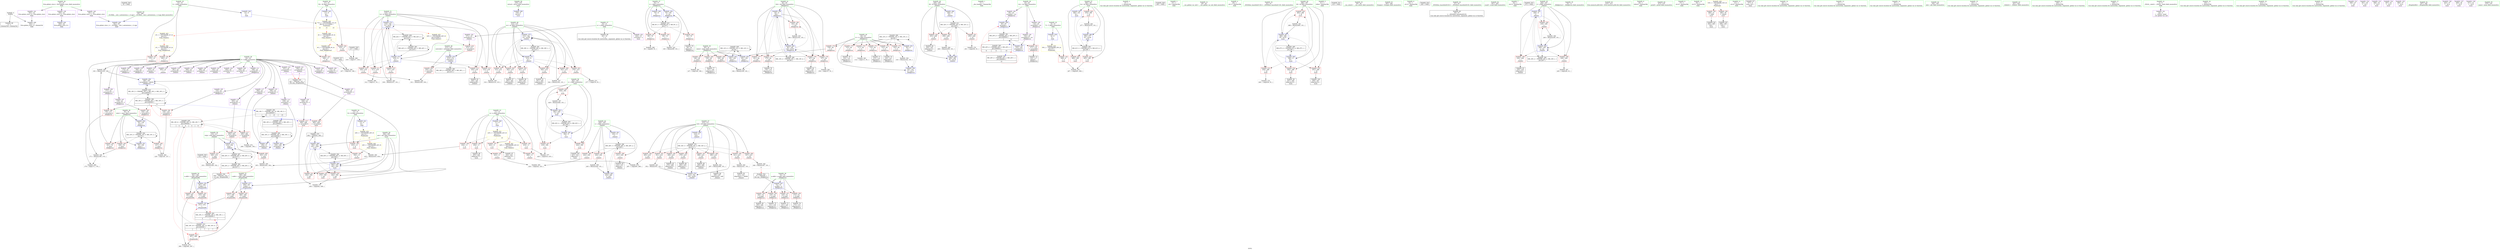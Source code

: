 digraph "SVFG" {
	label="SVFG";

	Node0x560ea826ac30 [shape=record,color=grey,label="{NodeID: 0\nNullPtr}"];
	Node0x560ea826ac30 -> Node0x560ea829b4c0[style=solid];
	Node0x560ea826ac30 -> Node0x560ea82a7990[style=solid];
	Node0x560ea82ee8a0 [shape=record,color=black,label="{NodeID: 526\n55 = PHI()\n}"];
	Node0x560ea82d1990 [shape=record,color=yellow,style=double,label="{NodeID: 443\n2V_1 = ENCHI(MR_2V_0)\npts\{16 \}\nFun[_Z4doitv]|{<s0>8}}"];
	Node0x560ea82d1990:s0 -> Node0x560ea82d24f0[style=dashed,color=red];
	Node0x560ea82aeed0 [shape=record,color=grey,label="{NodeID: 360\n312 = cmp(311, 91, )\n}"];
	Node0x560ea82a92f0 [shape=record,color=blue,label="{NodeID: 277\n359\<--357\nr.addr\<--r\n_Z6updateRii\n}"];
	Node0x560ea82a92f0 -> Node0x560ea829e3a0[style=dashed];
	Node0x560ea82a92f0 -> Node0x560ea829e470[style=dashed];
	Node0x560ea829cf50 [shape=record,color=red,label="{NodeID: 194\n265\<--210\n\<--i18\n_Z4doitv\n}"];
	Node0x560ea829cf50 -> Node0x560ea82b09d0[style=solid];
	Node0x560ea829a110 [shape=record,color=purple,label="{NodeID: 111\n189\<--22\narrayidx40\<--f\n_Z8dijkstrai\n}"];
	Node0x560ea829a110 -> Node0x560ea82a8450[style=solid];
	Node0x560ea82984a0 [shape=record,color=green,label="{NodeID: 28\n22\<--24\nf\<--f_field_insensitive\nGlob }"];
	Node0x560ea82984a0 -> Node0x560ea8299b60[style=solid];
	Node0x560ea82984a0 -> Node0x560ea8299c30[style=solid];
	Node0x560ea82984a0 -> Node0x560ea8299d00[style=solid];
	Node0x560ea82984a0 -> Node0x560ea8299dd0[style=solid];
	Node0x560ea82984a0 -> Node0x560ea8299ea0[style=solid];
	Node0x560ea82984a0 -> Node0x560ea8299f70[style=solid];
	Node0x560ea82984a0 -> Node0x560ea829a040[style=solid];
	Node0x560ea82984a0 -> Node0x560ea829a110[style=solid];
	Node0x560ea82984a0 -> Node0x560ea829a1e0[style=solid];
	Node0x560ea82984a0 -> Node0x560ea829a2b0[style=solid];
	Node0x560ea82984a0 -> Node0x560ea829a380[style=solid];
	Node0x560ea82984a0 -> Node0x560ea829a450[style=solid];
	Node0x560ea82984a0 -> Node0x560ea829ee10[style=solid];
	Node0x560ea82984a0 -> Node0x560ea829eee0[style=solid];
	Node0x560ea82984a0 -> Node0x560ea829efb0[style=solid];
	Node0x560ea82984a0 -> Node0x560ea829f080[style=solid];
	Node0x560ea82984a0 -> Node0x560ea829f150[style=solid];
	Node0x560ea82984a0 -> Node0x560ea829f220[style=solid];
	Node0x560ea82984a0 -> Node0x560ea829f2f0[style=solid];
	Node0x560ea82984a0 -> Node0x560ea829f3c0[style=solid];
	Node0x560ea82984a0 -> Node0x560ea829f490[style=solid];
	Node0x560ea82984a0 -> Node0x560ea829f560[style=solid];
	Node0x560ea82984a0 -> Node0x560ea829f630[style=solid];
	Node0x560ea82984a0 -> Node0x560ea829f700[style=solid];
	Node0x560ea829e610 [shape=record,color=red,label="{NodeID: 222\n370\<--361\n\<--x.addr\n_Z6updateRii\n}"];
	Node0x560ea829e610 -> Node0x560ea82a9490[style=solid];
	Node0x560ea82a00c0 [shape=record,color=purple,label="{NodeID: 139\n500\<--43\nllvm.global_ctors_0\<--llvm.global_ctors\nGlob }"];
	Node0x560ea82a00c0 -> Node0x560ea82a7790[style=solid];
	Node0x560ea829abb0 [shape=record,color=green,label="{NodeID: 56\n378\<--379\nretval\<--retval_field_insensitive\nmain\n}"];
	Node0x560ea829abb0 -> Node0x560ea82a9560[style=solid];
	Node0x560ea82a7d00 [shape=record,color=blue,label="{NodeID: 250\n76\<--100\ni\<--inc\n_Z8dijkstrai\n}"];
	Node0x560ea82a7d00 -> Node0x560ea82cc8b0[style=dashed];
	Node0x560ea82a1810 [shape=record,color=red,label="{NodeID: 167\n146\<--80\n\<--min2\n_Z8dijkstrai\n}"];
	Node0x560ea82a1810 -> Node0x560ea82af050[style=solid];
	Node0x560ea829c3f0 [shape=record,color=black,label="{NodeID: 84\n254\<--253\nidxprom13\<--\n_Z4doitv\n}"];
	Node0x560ea826b2e0 [shape=record,color=green,label="{NodeID: 1\n7\<--1\n__dso_handle\<--dummyObj\nGlob }"];
	Node0x560ea82ee9a0 [shape=record,color=black,label="{NodeID: 527\n163 = PHI()\n}"];
	Node0x560ea82ee9a0 -> Node0x560ea82aed50[style=solid];
	Node0x560ea82d1a70 [shape=record,color=yellow,style=double,label="{NodeID: 444\n4V_1 = ENCHI(MR_4V_0)\npts\{18 \}\nFun[_Z4doitv]|{|<s1>8}}"];
	Node0x560ea82d1a70 -> Node0x560ea82a0d80[style=dashed];
	Node0x560ea82d1a70:s1 -> Node0x560ea82d2600[style=dashed,color=red];
	Node0x560ea82af050 [shape=record,color=grey,label="{NodeID: 361\n147 = cmp(146, 108, )\n}"];
	Node0x560ea82a93c0 [shape=record,color=blue,label="{NodeID: 278\n361\<--358\nx.addr\<--x\n_Z6updateRii\n}"];
	Node0x560ea82a93c0 -> Node0x560ea829e540[style=dashed];
	Node0x560ea82a93c0 -> Node0x560ea829e610[style=dashed];
	Node0x560ea829d020 [shape=record,color=red,label="{NodeID: 195\n269\<--210\n\<--i18\n_Z4doitv\n}"];
	Node0x560ea829d020 -> Node0x560ea829c4c0[style=solid];
	Node0x560ea829a1e0 [shape=record,color=purple,label="{NodeID: 112\n233\<--22\narrayidx\<--f\n_Z4doitv\n}"];
	Node0x560ea8298570 [shape=record,color=green,label="{NodeID: 29\n25\<--26\nvis\<--vis_field_insensitive\nGlob }"];
	Node0x560ea8298570 -> Node0x560ea829f7d0[style=solid];
	Node0x560ea8298570 -> Node0x560ea829f8a0[style=solid];
	Node0x560ea8298570 -> Node0x560ea829f970[style=solid];
	Node0x560ea82a4960 [shape=record,color=black,label="{NodeID: 389\nMR_16V_2 = PHI(MR_16V_1, MR_16V_4, )\npts\{85 \}\n}"];
	Node0x560ea82a4960 -> Node0x560ea82a8380[style=dashed];
	Node0x560ea829e6e0 [shape=record,color=red,label="{NodeID: 223\n367\<--366\n\<--\n_Z6updateRii\n}"];
	Node0x560ea829e6e0 -> Node0x560ea82b0550[style=solid];
	Node0x560ea82a01c0 [shape=record,color=purple,label="{NodeID: 140\n501\<--43\nllvm.global_ctors_1\<--llvm.global_ctors\nGlob }"];
	Node0x560ea82a01c0 -> Node0x560ea82a7890[style=solid];
	Node0x560ea829ac80 [shape=record,color=green,label="{NodeID: 57\n380\<--381\ntn\<--tn_field_insensitive\nmain\n}"];
	Node0x560ea829ac80 -> Node0x560ea829e7b0[style=solid];
	Node0x560ea829ac80 -> Node0x560ea829e880[style=solid];
	Node0x560ea829ac80 -> Node0x560ea829e950[style=solid];
	Node0x560ea829ac80 -> Node0x560ea82a9630[style=solid];
	Node0x560ea829ac80 -> Node0x560ea82a9be0[style=solid];
	Node0x560ea82a7dd0 [shape=record,color=blue,label="{NodeID: 251\n78\<--106\nmin1\<--\n_Z8dijkstrai\n}"];
	Node0x560ea82a7dd0 -> Node0x560ea82c7db0[style=dashed];
	Node0x560ea82a18e0 [shape=record,color=red,label="{NodeID: 168\n150\<--80\n\<--min2\n_Z8dijkstrai\n}"];
	Node0x560ea82a18e0 -> Node0x560ea829be40[style=solid];
	Node0x560ea829c4c0 [shape=record,color=black,label="{NodeID: 85\n270\<--269\nidxprom22\<--\n_Z4doitv\n}"];
	Node0x560ea826aee0 [shape=record,color=green,label="{NodeID: 2\n9\<--1\n\<--dummyObj\nCan only get source location for instruction, argument, global var or function.}"];
	Node0x560ea82eeb00 [shape=record,color=black,label="{NodeID: 528\n400 = PHI()\n}"];
	Node0x560ea82af1d0 [shape=record,color=grey,label="{NodeID: 362\n158 = cmp(157, 91, )\n}"];
	Node0x560ea82a9490 [shape=record,color=blue,label="{NodeID: 279\n371\<--370\n\<--\n_Z6updateRii\n}"];
	Node0x560ea82a9490 -> Node0x560ea82c73b0[style=dashed];
	Node0x560ea829d0f0 [shape=record,color=red,label="{NodeID: 196\n279\<--210\n\<--i18\n_Z4doitv\n}"];
	Node0x560ea829d0f0 -> Node0x560ea829c590[style=solid];
	Node0x560ea829a2b0 [shape=record,color=purple,label="{NodeID: 113\n236\<--22\narrayidx5\<--f\n_Z4doitv\n}"];
	Node0x560ea829a2b0 -> Node0x560ea82a8790[style=solid];
	Node0x560ea8298640 [shape=record,color=green,label="{NodeID: 30\n43\<--47\nllvm.global_ctors\<--llvm.global_ctors_field_insensitive\nGlob }"];
	Node0x560ea8298640 -> Node0x560ea82a00c0[style=solid];
	Node0x560ea8298640 -> Node0x560ea82a01c0[style=solid];
	Node0x560ea8298640 -> Node0x560ea82a02c0[style=solid];
	Node0x560ea82a4a50 [shape=record,color=black,label="{NodeID: 390\nMR_18V_2 = PHI(MR_18V_1, MR_18V_3, )\npts\{240000 \}\n|{|<s6>8}}"];
	Node0x560ea82a4a50 -> Node0x560ea82a2440[style=dashed];
	Node0x560ea82a4a50 -> Node0x560ea82a2510[style=dashed];
	Node0x560ea82a4a50 -> Node0x560ea82a25e0[style=dashed];
	Node0x560ea82a4a50 -> Node0x560ea82a8450[style=dashed];
	Node0x560ea82a4a50 -> Node0x560ea82a4a50[style=dashed];
	Node0x560ea82a4a50 -> Node0x560ea82c9bb0[style=dashed];
	Node0x560ea82a4a50:s6 -> Node0x560ea82a3070[style=dashed,color=blue];
	Node0x560ea829e7b0 [shape=record,color=red,label="{NodeID: 224\n405\<--380\n\<--tn\nmain\n}"];
	Node0x560ea829e7b0 -> Node0x560ea82b06d0[style=solid];
	Node0x560ea82a02c0 [shape=record,color=purple,label="{NodeID: 141\n502\<--43\nllvm.global_ctors_2\<--llvm.global_ctors\nGlob }"];
	Node0x560ea82a02c0 -> Node0x560ea82a7990[style=solid];
	Node0x560ea829ad50 [shape=record,color=green,label="{NodeID: 58\n382\<--383\ni\<--i_field_insensitive\nmain\n}"];
	Node0x560ea829ad50 -> Node0x560ea829ea20[style=solid];
	Node0x560ea829ad50 -> Node0x560ea829eaf0[style=solid];
	Node0x560ea829ad50 -> Node0x560ea829ebc0[style=solid];
	Node0x560ea829ad50 -> Node0x560ea82a9700[style=solid];
	Node0x560ea829ad50 -> Node0x560ea82a97d0[style=solid];
	Node0x560ea82ac530 [shape=record,color=black,label="{NodeID: 335\n462 = PHI(452, 460, )\n}"];
	Node0x560ea82ac530 -> Node0x560ea82a9a40[style=solid];
	Node0x560ea82a7ea0 [shape=record,color=blue,label="{NodeID: 252\n80\<--108\nmin2\<--\n_Z8dijkstrai\n}"];
	Node0x560ea82a7ea0 -> Node0x560ea82c82b0[style=dashed];
	Node0x560ea82a19b0 [shape=record,color=red,label="{NodeID: 169\n160\<--80\n\<--min2\n_Z8dijkstrai\n}"];
	Node0x560ea82a19b0 -> Node0x560ea82acdd0[style=solid];
	Node0x560ea829c590 [shape=record,color=black,label="{NodeID: 86\n280\<--279\nidxprom27\<--\n_Z4doitv\n}"];
	Node0x560ea8296d20 [shape=record,color=green,label="{NodeID: 3\n27\<--1\n.str\<--dummyObj\nGlob }"];
	Node0x560ea82eebd0 [shape=record,color=black,label="{NodeID: 529\n317 = PHI()\n}"];
	Node0x560ea82eebd0 -> Node0x560ea82afad0[style=solid];
	Node0x560ea82af350 [shape=record,color=grey,label="{NodeID: 363\n112 = cmp(111, 91, )\n}"];
	Node0x560ea82a9560 [shape=record,color=blue,label="{NodeID: 280\n378\<--9\nretval\<--\nmain\n}"];
	Node0x560ea829d1c0 [shape=record,color=red,label="{NodeID: 197\n288\<--210\n\<--i18\n_Z4doitv\n}"];
	Node0x560ea829d1c0 -> Node0x560ea829c730[style=solid];
	Node0x560ea829a380 [shape=record,color=purple,label="{NodeID: 114\n255\<--22\n\<--f\n_Z4doitv\n}"];
	Node0x560ea8298710 [shape=record,color=green,label="{NodeID: 31\n48\<--49\n__cxx_global_var_init\<--__cxx_global_var_init_field_insensitive\n}"];
	Node0x560ea82a4b40 [shape=record,color=black,label="{NodeID: 391\nMR_20V_4 = PHI(MR_20V_2, MR_20V_5, )\npts\{260000 \}\n|{|<s2>8}}"];
	Node0x560ea82a4b40 -> Node0x560ea82a2370[style=dashed];
	Node0x560ea82a4b40 -> Node0x560ea82a82b0[style=dashed];
	Node0x560ea82a4b40:s2 -> Node0x560ea82a3d80[style=dashed,color=blue];
	Node0x560ea829e880 [shape=record,color=red,label="{NodeID: 225\n469\<--380\n\<--tn\nmain\n}"];
	Node0x560ea82a03c0 [shape=record,color=red,label="{NodeID: 142\n406\<--8\n\<--T\nmain\n}"];
	Node0x560ea82a03c0 -> Node0x560ea82b06d0[style=solid];
	Node0x560ea829ae20 [shape=record,color=green,label="{NodeID: 59\n384\<--385\nans\<--ans_field_insensitive\nmain\n}"];
	Node0x560ea829ae20 -> Node0x560ea829ec90[style=solid];
	Node0x560ea829ae20 -> Node0x560ea82a6c80[style=solid];
	Node0x560ea829ae20 -> Node0x560ea82a6d10[style=solid];
	Node0x560ea829ae20 -> Node0x560ea82a98a0[style=solid];
	Node0x560ea829ae20 -> Node0x560ea82a9a40[style=solid];
	Node0x560ea82cc8b0 [shape=record,color=black,label="{NodeID: 419\nMR_8V_3 = PHI(MR_8V_4, MR_8V_2, )\npts\{77 \}\n}"];
	Node0x560ea82cc8b0 -> Node0x560ea82a1330[style=dashed];
	Node0x560ea82cc8b0 -> Node0x560ea82a1400[style=dashed];
	Node0x560ea82cc8b0 -> Node0x560ea82a14d0[style=dashed];
	Node0x560ea82cc8b0 -> Node0x560ea82a7d00[style=dashed];
	Node0x560ea82acad0 [shape=record,color=grey,label="{NodeID: 336\n171 = Binary(169, 170, )\n}"];
	Node0x560ea82acad0 -> Node0x560ea82afc50[style=solid];
	Node0x560ea82a7f70 [shape=record,color=blue,label="{NodeID: 253\n82\<--9\ni1\<--\n_Z8dijkstrai\n}"];
	Node0x560ea82a7f70 -> Node0x560ea82c87b0[style=dashed];
	Node0x560ea82a1a80 [shape=record,color=red,label="{NodeID: 170\n111\<--82\n\<--i1\n_Z8dijkstrai\n}"];
	Node0x560ea82a1a80 -> Node0x560ea82af350[style=solid];
	Node0x560ea829c660 [shape=record,color=black,label="{NodeID: 87\n283\<--282\nidxprom29\<--\n_Z4doitv\n}"];
	Node0x560ea8296db0 [shape=record,color=green,label="{NodeID: 4\n29\<--1\n.str.1\<--dummyObj\nGlob }"];
	Node0x560ea82eed00 [shape=record,color=black,label="{NodeID: 530\n332 = PHI()\n}"];
	Node0x560ea82eed00 -> Node0x560ea82adb50[style=solid];
	Node0x560ea82af4d0 [shape=record,color=grey,label="{NodeID: 364\n128 = cmp(126, 127, )\n}"];
	Node0x560ea82a9630 [shape=record,color=blue,label="{NodeID: 281\n380\<--101\ntn\<--\nmain\n}"];
	Node0x560ea82a9630 -> Node0x560ea82c41e0[style=dashed];
	Node0x560ea829d290 [shape=record,color=red,label="{NodeID: 198\n296\<--210\n\<--i18\n_Z4doitv\n}"];
	Node0x560ea829d290 -> Node0x560ea82ae5d0[style=solid];
	Node0x560ea829a450 [shape=record,color=purple,label="{NodeID: 115\n256\<--22\narrayidx14\<--f\n_Z4doitv\n}"];
	Node0x560ea829a450 -> Node0x560ea82a8ad0[style=solid];
	Node0x560ea82987e0 [shape=record,color=green,label="{NodeID: 32\n52\<--53\n_ZNSt8ios_base4InitC1Ev\<--_ZNSt8ios_base4InitC1Ev_field_insensitive\n}"];
	Node0x560ea82c41e0 [shape=record,color=black,label="{NodeID: 392\nMR_61V_3 = PHI(MR_61V_4, MR_61V_2, )\npts\{381 \}\n}"];
	Node0x560ea82c41e0 -> Node0x560ea829e7b0[style=dashed];
	Node0x560ea82c41e0 -> Node0x560ea829e880[style=dashed];
	Node0x560ea82c41e0 -> Node0x560ea829e950[style=dashed];
	Node0x560ea82c41e0 -> Node0x560ea82a9be0[style=dashed];
	Node0x560ea829e950 [shape=record,color=red,label="{NodeID: 226\n476\<--380\n\<--tn\nmain\n}"];
	Node0x560ea829e950 -> Node0x560ea82ae2d0[style=solid];
	Node0x560ea82a0490 [shape=record,color=red,label="{NodeID: 143\n223\<--11\n\<--n\n_Z4doitv\n}"];
	Node0x560ea82a0490 -> Node0x560ea82af650[style=solid];
	Node0x560ea829aef0 [shape=record,color=green,label="{NodeID: 60\n386\<--387\ni8\<--i8_field_insensitive\nmain\n}"];
	Node0x560ea829aef0 -> Node0x560ea82a6de0[style=solid];
	Node0x560ea829aef0 -> Node0x560ea82a6eb0[style=solid];
	Node0x560ea829aef0 -> Node0x560ea82a6f80[style=solid];
	Node0x560ea829aef0 -> Node0x560ea82a7050[style=solid];
	Node0x560ea829aef0 -> Node0x560ea82a9970[style=solid];
	Node0x560ea829aef0 -> Node0x560ea82a9b10[style=solid];
	Node0x560ea82acc50 [shape=record,color=grey,label="{NodeID: 337\n344 = Binary(343, 101, )\n}"];
	Node0x560ea82acc50 -> Node0x560ea82a9150[style=solid];
	Node0x560ea82a8040 [shape=record,color=blue,label="{NodeID: 254\n78\<--136\nmin1\<--\n_Z8dijkstrai\n}"];
	Node0x560ea82a8040 -> Node0x560ea82c7db0[style=dashed];
	Node0x560ea82a1b50 [shape=record,color=red,label="{NodeID: 171\n114\<--82\n\<--i1\n_Z8dijkstrai\n}"];
	Node0x560ea82a1b50 -> Node0x560ea829b960[style=solid];
	Node0x560ea829c730 [shape=record,color=black,label="{NodeID: 88\n289\<--288\nidxprom32\<--\n_Z4doitv\n}"];
	Node0x560ea8296e40 [shape=record,color=green,label="{NodeID: 5\n31\<--1\nstdin\<--dummyObj\nGlob }"];
	Node0x560ea82eee00 [shape=record,color=black,label="{NodeID: 531\n410 = PHI()\n}"];
	Node0x560ea82af650 [shape=record,color=grey,label="{NodeID: 365\n224 = cmp(222, 223, )\n}"];
	Node0x560ea82a9700 [shape=record,color=blue,label="{NodeID: 282\n382\<--9\ni\<--\nmain\n}"];
	Node0x560ea82a9700 -> Node0x560ea829ea20[style=dashed];
	Node0x560ea82a9700 -> Node0x560ea829eaf0[style=dashed];
	Node0x560ea82a9700 -> Node0x560ea829ebc0[style=dashed];
	Node0x560ea82a9700 -> Node0x560ea82a97d0[style=dashed];
	Node0x560ea82a9700 -> Node0x560ea82c46b0[style=dashed];
	Node0x560ea829d360 [shape=record,color=red,label="{NodeID: 199\n321\<--210\n\<--i18\n_Z4doitv\n}"];
	Node0x560ea829d360 -> Node0x560ea82ad6d0[style=solid];
	Node0x560ea829ee10 [shape=record,color=purple,label="{NodeID: 116\n281\<--22\narrayidx28\<--f\n_Z4doitv\n}"];
	Node0x560ea82988b0 [shape=record,color=green,label="{NodeID: 33\n58\<--59\n__cxa_atexit\<--__cxa_atexit_field_insensitive\n}"];
	Node0x560ea82c46b0 [shape=record,color=black,label="{NodeID: 393\nMR_63V_2 = PHI(MR_63V_4, MR_63V_1, )\npts\{383 \}\n}"];
	Node0x560ea82c46b0 -> Node0x560ea82a9700[style=dashed];
	Node0x560ea829ea20 [shape=record,color=red,label="{NodeID: 227\n418\<--382\n\<--i\nmain\n}"];
	Node0x560ea829ea20 -> Node0x560ea82b0850[style=solid];
	Node0x560ea82a0560 [shape=record,color=red,label="{NodeID: 144\n266\<--11\n\<--n\n_Z4doitv\n}"];
	Node0x560ea82a0560 -> Node0x560ea82b09d0[style=solid];
	Node0x560ea829afc0 [shape=record,color=green,label="{NodeID: 61\n393\<--394\nfreopen\<--freopen_field_insensitive\n}"];
	Node0x560ea82acdd0 [shape=record,color=grey,label="{NodeID: 338\n162 = Binary(160, 161, )\n}"];
	Node0x560ea82a8110 [shape=record,color=blue,label="{NodeID: 255\n80\<--138\nmin2\<--\n_Z8dijkstrai\n}"];
	Node0x560ea82a8110 -> Node0x560ea82c82b0[style=dashed];
	Node0x560ea82a1c20 [shape=record,color=red,label="{NodeID: 172\n123\<--82\n\<--i1\n_Z8dijkstrai\n}"];
	Node0x560ea82a1c20 -> Node0x560ea829bbd0[style=solid];
	Node0x560ea829c800 [shape=record,color=black,label="{NodeID: 89\n292\<--291\nidxprom34\<--\n_Z4doitv\n}"];
	Node0x560ea8296ed0 [shape=record,color=green,label="{NodeID: 6\n32\<--1\n.str.2\<--dummyObj\nGlob }"];
	Node0x560ea82eeed0 [shape=record,color=black,label="{NodeID: 532\n426 = PHI()\n}"];
	Node0x560ea82af7d0 [shape=record,color=grey,label="{NodeID: 366\n90 = cmp(89, 91, )\n}"];
	Node0x560ea82a97d0 [shape=record,color=blue,label="{NodeID: 283\n382\<--429\ni\<--inc\nmain\n}"];
	Node0x560ea82a97d0 -> Node0x560ea829ea20[style=dashed];
	Node0x560ea82a97d0 -> Node0x560ea829eaf0[style=dashed];
	Node0x560ea82a97d0 -> Node0x560ea829ebc0[style=dashed];
	Node0x560ea82a97d0 -> Node0x560ea82a97d0[style=dashed];
	Node0x560ea82a97d0 -> Node0x560ea82c46b0[style=dashed];
	Node0x560ea829d430 [shape=record,color=red,label="{NodeID: 200\n347\<--210\n\<--i18\n_Z4doitv\n}"];
	Node0x560ea829d430 -> Node0x560ea82ad0d0[style=solid];
	Node0x560ea829eee0 [shape=record,color=purple,label="{NodeID: 117\n284\<--22\narrayidx30\<--f\n_Z4doitv\n}"];
	Node0x560ea829eee0 -> Node0x560ea829e200[style=solid];
	Node0x560ea8298980 [shape=record,color=green,label="{NodeID: 34\n57\<--63\n_ZNSt8ios_base4InitD1Ev\<--_ZNSt8ios_base4InitD1Ev_field_insensitive\n}"];
	Node0x560ea8298980 -> Node0x560ea829b790[style=solid];
	Node0x560ea82c4bb0 [shape=record,color=black,label="{NodeID: 394\nMR_65V_2 = PHI(MR_65V_4, MR_65V_1, )\npts\{385 \}\n}"];
	Node0x560ea82c4bb0 -> Node0x560ea82a98a0[style=dashed];
	Node0x560ea829eaf0 [shape=record,color=red,label="{NodeID: 228\n422\<--382\n\<--i\nmain\n}"];
	Node0x560ea829eaf0 -> Node0x560ea82994e0[style=solid];
	Node0x560ea82a0630 [shape=record,color=red,label="{NodeID: 145\n419\<--11\n\<--n\nmain\n}"];
	Node0x560ea82a0630 -> Node0x560ea82b0850[style=solid];
	Node0x560ea829b0c0 [shape=record,color=green,label="{NodeID: 62\n401\<--402\nscanf\<--scanf_field_insensitive\n}"];
	Node0x560ea82acf50 [shape=record,color=grey,label="{NodeID: 339\n143 = Binary(142, 101, )\n}"];
	Node0x560ea82acf50 -> Node0x560ea82a81e0[style=solid];
	Node0x560ea82a81e0 [shape=record,color=blue,label="{NodeID: 256\n82\<--143\ni1\<--inc17\n_Z8dijkstrai\n}"];
	Node0x560ea82a81e0 -> Node0x560ea82c87b0[style=dashed];
	Node0x560ea82a1cf0 [shape=record,color=red,label="{NodeID: 173\n133\<--82\n\<--i1\n_Z8dijkstrai\n}"];
	Node0x560ea82a1cf0 -> Node0x560ea829bd70[style=solid];
	Node0x560ea829c8d0 [shape=record,color=black,label="{NodeID: 90\n298\<--297\nidxprom36\<--add\n_Z4doitv\n}"];
	Node0x560ea8297710 [shape=record,color=green,label="{NodeID: 7\n34\<--1\n.str.3\<--dummyObj\nGlob }"];
	Node0x560ea82ef0a0 [shape=record,color=black,label="{NodeID: 533\n472 = PHI()\n}"];
	Node0x560ea82af950 [shape=record,color=grey,label="{NodeID: 367\n229 = cmp(228, 91, )\n}"];
	Node0x560ea82a98a0 [shape=record,color=blue,label="{NodeID: 284\n384\<--435\nans\<--mul\nmain\n}"];
	Node0x560ea82a98a0 -> Node0x560ea829ec90[style=dashed];
	Node0x560ea82a98a0 -> Node0x560ea82a6c80[style=dashed];
	Node0x560ea82a98a0 -> Node0x560ea82a6d10[style=dashed];
	Node0x560ea82a98a0 -> Node0x560ea82a9a40[style=dashed];
	Node0x560ea82a98a0 -> Node0x560ea82c4bb0[style=dashed];
	Node0x560ea829d500 [shape=record,color=red,label="{NodeID: 201\n351\<--210\n\<--i18\n_Z4doitv\n}"];
	Node0x560ea829d500 -> Node0x560ea82ad250[style=solid];
	Node0x560ea829efb0 [shape=record,color=purple,label="{NodeID: 118\n290\<--22\narrayidx33\<--f\n_Z4doitv\n}"];
	Node0x560ea8298a50 [shape=record,color=green,label="{NodeID: 35\n70\<--71\n_Z8dijkstrai\<--_Z8dijkstrai_field_insensitive\n}"];
	Node0x560ea82c50b0 [shape=record,color=black,label="{NodeID: 395\nMR_67V_2 = PHI(MR_67V_4, MR_67V_1, )\npts\{387 \}\n}"];
	Node0x560ea82c50b0 -> Node0x560ea82a9970[style=dashed];
	Node0x560ea829ebc0 [shape=record,color=red,label="{NodeID: 229\n428\<--382\n\<--i\nmain\n}"];
	Node0x560ea829ebc0 -> Node0x560ea82aea50[style=solid];
	Node0x560ea82a0700 [shape=record,color=red,label="{NodeID: 146\n434\<--11\n\<--n\nmain\n}"];
	Node0x560ea82a0700 -> Node0x560ea82adfd0[style=solid];
	Node0x560ea829b1c0 [shape=record,color=green,label="{NodeID: 63\n414\<--415\nllvm.memset.p0i8.i64\<--llvm.memset.p0i8.i64_field_insensitive\n}"];
	Node0x560ea82ad0d0 [shape=record,color=grey,label="{NodeID: 340\n348 = Binary(347, 101, )\n|{<s0>8}}"];
	Node0x560ea82ad0d0:s0 -> Node0x560ea82ef170[style=solid,color=red];
	Node0x560ea82a82b0 [shape=record,color=blue,label="{NodeID: 257\n152\<--154\narrayidx23\<--\n_Z8dijkstrai\n}"];
	Node0x560ea82a82b0 -> Node0x560ea82a4b40[style=dashed];
	Node0x560ea82a1dc0 [shape=record,color=red,label="{NodeID: 174\n138\<--82\n\<--i1\n_Z8dijkstrai\n}"];
	Node0x560ea82a1dc0 -> Node0x560ea82a8110[style=solid];
	Node0x560ea829c9a0 [shape=record,color=black,label="{NodeID: 91\n301\<--300\nidxprom38\<--\n_Z4doitv\n}"];
	Node0x560ea82977a0 [shape=record,color=green,label="{NodeID: 8\n36\<--1\nstdout\<--dummyObj\nGlob }"];
	Node0x560ea82ef170 [shape=record,color=black,label="{NodeID: 534\n73 = PHI(348, )\n0th arg _Z8dijkstrai }"];
	Node0x560ea82ef170 -> Node0x560ea82a7a90[style=solid];
	Node0x560ea82afad0 [shape=record,color=grey,label="{NodeID: 368\n319 = cmp(317, 318, )\n}"];
	Node0x560ea82a9970 [shape=record,color=blue,label="{NodeID: 285\n386\<--9\ni8\<--\nmain\n}"];
	Node0x560ea82a9970 -> Node0x560ea82a6de0[style=dashed];
	Node0x560ea82a9970 -> Node0x560ea82a6eb0[style=dashed];
	Node0x560ea82a9970 -> Node0x560ea82a6f80[style=dashed];
	Node0x560ea82a9970 -> Node0x560ea82a7050[style=dashed];
	Node0x560ea82a9970 -> Node0x560ea82a9b10[style=dashed];
	Node0x560ea82a9970 -> Node0x560ea82c50b0[style=dashed];
	Node0x560ea829d5d0 [shape=record,color=red,label="{NodeID: 202\n330\<--212\n\<--nowcolor\n_Z4doitv\n}"];
	Node0x560ea829d5d0 -> Node0x560ea82ad9d0[style=solid];
	Node0x560ea829f080 [shape=record,color=purple,label="{NodeID: 119\n293\<--22\narrayidx35\<--f\n_Z4doitv\n}"];
	Node0x560ea829f080 -> Node0x560ea829e2d0[style=solid];
	Node0x560ea8298b20 [shape=record,color=green,label="{NodeID: 36\n74\<--75\np.addr\<--p.addr_field_insensitive\n_Z8dijkstrai\n}"];
	Node0x560ea8298b20 -> Node0x560ea82a0ff0[style=solid];
	Node0x560ea8298b20 -> Node0x560ea82a10c0[style=solid];
	Node0x560ea8298b20 -> Node0x560ea82a1190[style=solid];
	Node0x560ea8298b20 -> Node0x560ea82a1260[style=solid];
	Node0x560ea8298b20 -> Node0x560ea82a7a90[style=solid];
	Node0x560ea82c55b0 [shape=record,color=black,label="{NodeID: 396\nMR_18V_2 = PHI(MR_18V_3, MR_18V_1, )\npts\{240000 \}\n|{<s0>15}}"];
	Node0x560ea82c55b0:s0 -> Node0x560ea82c69b0[style=dashed,color=red];
	Node0x560ea829ec90 [shape=record,color=red,label="{NodeID: 230\n442\<--384\n\<--ans\nmain\n}"];
	Node0x560ea829ec90 -> Node0x560ea82aff50[style=solid];
	Node0x560ea82a07d0 [shape=record,color=red,label="{NodeID: 147\n443\<--11\n\<--n\nmain\n}"];
	Node0x560ea82a07d0 -> Node0x560ea82995b0[style=solid];
	Node0x560ea829b2c0 [shape=record,color=green,label="{NodeID: 64\n473\<--474\nprintf\<--printf_field_insensitive\n}"];
	Node0x560ea82ad250 [shape=record,color=grey,label="{NodeID: 341\n352 = Binary(351, 101, )\n}"];
	Node0x560ea82ad250 -> Node0x560ea82a9220[style=solid];
	Node0x560ea82a8380 [shape=record,color=blue,label="{NodeID: 258\n84\<--9\ni24\<--\n_Z8dijkstrai\n}"];
	Node0x560ea82a8380 -> Node0x560ea82a1f60[style=dashed];
	Node0x560ea82a8380 -> Node0x560ea82a2030[style=dashed];
	Node0x560ea82a8380 -> Node0x560ea82a2100[style=dashed];
	Node0x560ea82a8380 -> Node0x560ea82a21d0[style=dashed];
	Node0x560ea82a8380 -> Node0x560ea82a22a0[style=dashed];
	Node0x560ea82a8380 -> Node0x560ea82a8520[style=dashed];
	Node0x560ea82a8380 -> Node0x560ea82a4960[style=dashed];
	Node0x560ea82a1e90 [shape=record,color=red,label="{NodeID: 175\n142\<--82\n\<--i1\n_Z8dijkstrai\n}"];
	Node0x560ea82a1e90 -> Node0x560ea82acf50[style=solid];
	Node0x560ea829ca70 [shape=record,color=black,label="{NodeID: 92\n323\<--322\nidxprom47\<--add46\n_Z4doitv\n}"];
	Node0x560ea8297830 [shape=record,color=green,label="{NodeID: 9\n37\<--1\n.str.4\<--dummyObj\nGlob }"];
	Node0x560ea82ef360 [shape=record,color=black,label="{NodeID: 535\n357 = PHI(302, 327, )\n0th arg _Z6updateRii }"];
	Node0x560ea82ef360 -> Node0x560ea82a92f0[style=solid];
	Node0x560ea82afc50 [shape=record,color=grey,label="{NodeID: 369\n179 = cmp(171, 178, )\n}"];
	Node0x560ea82a9a40 [shape=record,color=blue,label="{NodeID: 286\n384\<--462\nans\<--cond\nmain\n}"];
	Node0x560ea82a9a40 -> Node0x560ea829ec90[style=dashed];
	Node0x560ea82a9a40 -> Node0x560ea82a6c80[style=dashed];
	Node0x560ea82a9a40 -> Node0x560ea82a6d10[style=dashed];
	Node0x560ea82a9a40 -> Node0x560ea82a9a40[style=dashed];
	Node0x560ea82a9a40 -> Node0x560ea82c4bb0[style=dashed];
	Node0x560ea829d6a0 [shape=record,color=red,label="{NodeID: 203\n276\<--214\n\<--nc\n_Z4doitv\n}"];
	Node0x560ea829d6a0 -> Node0x560ea82b0250[style=solid];
	Node0x560ea829f150 [shape=record,color=purple,label="{NodeID: 120\n299\<--22\narrayidx37\<--f\n_Z4doitv\n}"];
	Node0x560ea8298bf0 [shape=record,color=green,label="{NodeID: 37\n76\<--77\ni\<--i_field_insensitive\n_Z8dijkstrai\n}"];
	Node0x560ea8298bf0 -> Node0x560ea82a1330[style=solid];
	Node0x560ea8298bf0 -> Node0x560ea82a1400[style=solid];
	Node0x560ea8298bf0 -> Node0x560ea82a14d0[style=solid];
	Node0x560ea8298bf0 -> Node0x560ea82a7b60[style=solid];
	Node0x560ea8298bf0 -> Node0x560ea82a7d00[style=solid];
	Node0x560ea82c5ab0 [shape=record,color=black,label="{NodeID: 397\nMR_20V_2 = PHI(MR_20V_3, MR_20V_1, )\npts\{260000 \}\n|{<s0>15}}"];
	Node0x560ea82c5ab0:s0 -> Node0x560ea82a3d80[style=dashed,color=red];
	Node0x560ea82a6c80 [shape=record,color=red,label="{NodeID: 231\n452\<--384\n\<--ans\nmain\n}"];
	Node0x560ea82a6c80 -> Node0x560ea82ac530[style=solid];
	Node0x560ea82a08a0 [shape=record,color=red,label="{NodeID: 148\n454\<--11\n\<--n\nmain\n}"];
	Node0x560ea82a08a0 -> Node0x560ea8299750[style=solid];
	Node0x560ea829b3c0 [shape=record,color=green,label="{NodeID: 65\n45\<--496\n_GLOBAL__sub_I_antoniowyn_1_0.cpp\<--_GLOBAL__sub_I_antoniowyn_1_0.cpp_field_insensitive\n}"];
	Node0x560ea829b3c0 -> Node0x560ea82a7890[style=solid];
	Node0x560ea82ad3d0 [shape=record,color=grey,label="{NodeID: 342\n100 = Binary(99, 101, )\n}"];
	Node0x560ea82ad3d0 -> Node0x560ea82a7d00[style=solid];
	Node0x560ea82a8450 [shape=record,color=blue,label="{NodeID: 259\n189\<--183\narrayidx40\<--add36\n_Z8dijkstrai\n}"];
	Node0x560ea82a8450 -> Node0x560ea82c9bb0[style=dashed];
	Node0x560ea82a1f60 [shape=record,color=red,label="{NodeID: 176\n157\<--84\n\<--i24\n_Z8dijkstrai\n}"];
	Node0x560ea82a1f60 -> Node0x560ea82af1d0[style=solid];
	Node0x560ea829cb40 [shape=record,color=black,label="{NodeID: 93\n326\<--325\nidxprom49\<--\n_Z4doitv\n}"];
	Node0x560ea82978c0 [shape=record,color=green,label="{NodeID: 10\n39\<--1\n.str.5\<--dummyObj\nGlob }"];
	Node0x560ea82ef530 [shape=record,color=black,label="{NodeID: 536\n358 = PHI(305, 333, )\n1st arg _Z6updateRii }"];
	Node0x560ea82ef530 -> Node0x560ea82a93c0[style=solid];
	Node0x560ea82d2250 [shape=record,color=yellow,style=double,label="{NodeID: 453\n44V_1 = ENCHI(MR_44V_0)\npts\{210000 \}\nFun[_Z4doitv]}"];
	Node0x560ea82d2250 -> Node0x560ea829e130[style=dashed];
	Node0x560ea82afdd0 [shape=record,color=grey,label="{NodeID: 370\n251 = cmp(250, 91, )\n}"];
	Node0x560ea82a9b10 [shape=record,color=blue,label="{NodeID: 287\n386\<--466\ni8\<--inc22\nmain\n}"];
	Node0x560ea82a9b10 -> Node0x560ea82a6de0[style=dashed];
	Node0x560ea82a9b10 -> Node0x560ea82a6eb0[style=dashed];
	Node0x560ea82a9b10 -> Node0x560ea82a6f80[style=dashed];
	Node0x560ea82a9b10 -> Node0x560ea82a7050[style=dashed];
	Node0x560ea82a9b10 -> Node0x560ea82a9b10[style=dashed];
	Node0x560ea82a9b10 -> Node0x560ea82c50b0[style=dashed];
	Node0x560ea829d770 [shape=record,color=red,label="{NodeID: 204\n282\<--214\n\<--nc\n_Z4doitv\n}"];
	Node0x560ea829d770 -> Node0x560ea829c660[style=solid];
	Node0x560ea829f220 [shape=record,color=purple,label="{NodeID: 121\n302\<--22\narrayidx39\<--f\n_Z4doitv\n|{<s0>4}}"];
	Node0x560ea829f220:s0 -> Node0x560ea82ef360[style=solid,color=red];
	Node0x560ea8298cc0 [shape=record,color=green,label="{NodeID: 38\n78\<--79\nmin1\<--min1_field_insensitive\n_Z8dijkstrai\n}"];
	Node0x560ea8298cc0 -> Node0x560ea82a15a0[style=solid];
	Node0x560ea8298cc0 -> Node0x560ea82a1670[style=solid];
	Node0x560ea8298cc0 -> Node0x560ea82a1740[style=solid];
	Node0x560ea8298cc0 -> Node0x560ea82a7dd0[style=solid];
	Node0x560ea8298cc0 -> Node0x560ea82a8040[style=solid];
	Node0x560ea82c5fb0 [shape=record,color=black,label="{NodeID: 398\nMR_28V_3 = PHI(MR_28V_4, MR_28V_2, )\npts\{205 \}\n}"];
	Node0x560ea82c5fb0 -> Node0x560ea82a26b0[style=dashed];
	Node0x560ea82c5fb0 -> Node0x560ea82a2780[style=dashed];
	Node0x560ea82c5fb0 -> Node0x560ea82a2850[style=dashed];
	Node0x560ea82c5fb0 -> Node0x560ea82a8930[style=dashed];
	Node0x560ea82a6d10 [shape=record,color=red,label="{NodeID: 232\n470\<--384\n\<--ans\nmain\n}"];
	Node0x560ea82a0970 [shape=record,color=red,label="{NodeID: 149\n304\<--13\n\<--D\n_Z4doitv\n}"];
	Node0x560ea82a0970 -> Node0x560ea82ae750[style=solid];
	Node0x560ea829b4c0 [shape=record,color=black,label="{NodeID: 66\n2\<--3\ndummyVal\<--dummyVal\n}"];
	Node0x560ea82ad550 [shape=record,color=grey,label="{NodeID: 343\n338 = Binary(337, 101, )\n}"];
	Node0x560ea82ad550 -> Node0x560ea82a9080[style=solid];
	Node0x560ea82a8520 [shape=record,color=blue,label="{NodeID: 260\n84\<--194\ni24\<--inc43\n_Z8dijkstrai\n}"];
	Node0x560ea82a8520 -> Node0x560ea82a1f60[style=dashed];
	Node0x560ea82a8520 -> Node0x560ea82a2030[style=dashed];
	Node0x560ea82a8520 -> Node0x560ea82a2100[style=dashed];
	Node0x560ea82a8520 -> Node0x560ea82a21d0[style=dashed];
	Node0x560ea82a8520 -> Node0x560ea82a22a0[style=dashed];
	Node0x560ea82a8520 -> Node0x560ea82a8520[style=dashed];
	Node0x560ea82a8520 -> Node0x560ea82a4960[style=dashed];
	Node0x560ea82a2030 [shape=record,color=red,label="{NodeID: 177\n161\<--84\n\<--i24\n_Z8dijkstrai\n}"];
	Node0x560ea82a2030 -> Node0x560ea82acdd0[style=solid];
	Node0x560ea829cc10 [shape=record,color=black,label="{NodeID: 94\n392\<--389\ncall\<--\nmain\n}"];
	Node0x560ea8297950 [shape=record,color=green,label="{NodeID: 11\n41\<--1\n.str.6\<--dummyObj\nGlob }"];
	Node0x560ea82aff50 [shape=record,color=grey,label="{NodeID: 371\n450 = cmp(442, 449, )\n}"];
	Node0x560ea82a9be0 [shape=record,color=blue,label="{NodeID: 288\n380\<--477\ntn\<--inc26\nmain\n}"];
	Node0x560ea82a9be0 -> Node0x560ea82c41e0[style=dashed];
	Node0x560ea829d840 [shape=record,color=red,label="{NodeID: 205\n291\<--214\n\<--nc\n_Z4doitv\n}"];
	Node0x560ea829d840 -> Node0x560ea829c800[style=solid];
	Node0x560ea829f2f0 [shape=record,color=purple,label="{NodeID: 122\n324\<--22\narrayidx48\<--f\n_Z4doitv\n}"];
	Node0x560ea8298d90 [shape=record,color=green,label="{NodeID: 39\n80\<--81\nmin2\<--min2_field_insensitive\n_Z8dijkstrai\n}"];
	Node0x560ea8298d90 -> Node0x560ea82a1810[style=solid];
	Node0x560ea8298d90 -> Node0x560ea82a18e0[style=solid];
	Node0x560ea8298d90 -> Node0x560ea82a19b0[style=solid];
	Node0x560ea8298d90 -> Node0x560ea82a7ea0[style=solid];
	Node0x560ea8298d90 -> Node0x560ea82a8110[style=solid];
	Node0x560ea82c64b0 [shape=record,color=black,label="{NodeID: 399\nMR_30V_2 = PHI(MR_30V_4, MR_30V_1, )\npts\{207 \}\n}"];
	Node0x560ea82c64b0 -> Node0x560ea82a86c0[style=dashed];
	Node0x560ea82a6de0 [shape=record,color=red,label="{NodeID: 233\n439\<--386\n\<--i8\nmain\n}"];
	Node0x560ea82a6de0 -> Node0x560ea82b00d0[style=solid];
	Node0x560ea82a0a40 [shape=record,color=red,label="{NodeID: 150\n433\<--13\n\<--D\nmain\n}"];
	Node0x560ea82a0a40 -> Node0x560ea82adfd0[style=solid];
	Node0x560ea829b5c0 [shape=record,color=black,label="{NodeID: 67\n377\<--9\nmain_ret\<--\nmain\n}"];
	Node0x560ea82ad6d0 [shape=record,color=grey,label="{NodeID: 344\n322 = Binary(321, 101, )\n}"];
	Node0x560ea82ad6d0 -> Node0x560ea829ca70[style=solid];
	Node0x560ea82a85f0 [shape=record,color=blue,label="{NodeID: 261\n204\<--9\ni\<--\n_Z4doitv\n}"];
	Node0x560ea82a85f0 -> Node0x560ea82c5fb0[style=dashed];
	Node0x560ea82a2100 [shape=record,color=red,label="{NodeID: 178\n175\<--84\n\<--i24\n_Z8dijkstrai\n}"];
	Node0x560ea82a2100 -> Node0x560ea829bfe0[style=solid];
	Node0x560ea829cce0 [shape=record,color=black,label="{NodeID: 95\n398\<--395\ncall1\<--\nmain\n}"];
	Node0x560ea82979e0 [shape=record,color=green,label="{NodeID: 12\n44\<--1\n\<--dummyObj\nCan only get source location for instruction, argument, global var or function.}"];
	Node0x560ea82b00d0 [shape=record,color=grey,label="{NodeID: 372\n440 = cmp(439, 91, )\n}"];
	Node0x560ea829d910 [shape=record,color=red,label="{NodeID: 206\n300\<--214\n\<--nc\n_Z4doitv\n}"];
	Node0x560ea829d910 -> Node0x560ea829c9a0[style=solid];
	Node0x560ea829f3c0 [shape=record,color=purple,label="{NodeID: 123\n327\<--22\narrayidx50\<--f\n_Z4doitv\n|{<s0>7}}"];
	Node0x560ea829f3c0:s0 -> Node0x560ea82ef360[style=solid,color=red];
	Node0x560ea8298e60 [shape=record,color=green,label="{NodeID: 40\n82\<--83\ni1\<--i1_field_insensitive\n_Z8dijkstrai\n}"];
	Node0x560ea8298e60 -> Node0x560ea82a1a80[style=solid];
	Node0x560ea8298e60 -> Node0x560ea82a1b50[style=solid];
	Node0x560ea8298e60 -> Node0x560ea82a1c20[style=solid];
	Node0x560ea8298e60 -> Node0x560ea82a1cf0[style=solid];
	Node0x560ea8298e60 -> Node0x560ea82a1dc0[style=solid];
	Node0x560ea8298e60 -> Node0x560ea82a1e90[style=solid];
	Node0x560ea8298e60 -> Node0x560ea82a7f70[style=solid];
	Node0x560ea8298e60 -> Node0x560ea82a81e0[style=solid];
	Node0x560ea82c69b0 [shape=record,color=black,label="{NodeID: 400\nMR_18V_2 = PHI(MR_18V_3, MR_18V_1, )\npts\{240000 \}\n}"];
	Node0x560ea82c69b0 -> Node0x560ea82a8790[style=dashed];
	Node0x560ea82c69b0 -> Node0x560ea82a8ad0[style=dashed];
	Node0x560ea82c69b0 -> Node0x560ea82a3070[style=dashed];
	Node0x560ea82c69b0 -> Node0x560ea82c69b0[style=dashed];
	Node0x560ea82a6eb0 [shape=record,color=red,label="{NodeID: 234\n446\<--386\n\<--i8\nmain\n}"];
	Node0x560ea82a6eb0 -> Node0x560ea8299680[style=solid];
	Node0x560ea82a0b10 [shape=record,color=red,label="{NodeID: 151\n170\<--15\n\<--I\n_Z8dijkstrai\n}"];
	Node0x560ea82a0b10 -> Node0x560ea82acad0[style=solid];
	Node0x560ea829b690 [shape=record,color=black,label="{NodeID: 68\n20\<--19\n\<--a\nCan only get source location for instruction, argument, global var or function.}"];
	Node0x560ea82cf5b0 [shape=record,color=black,label="{NodeID: 428\nMR_18V_8 = PHI(MR_18V_13, MR_18V_7, )\npts\{240000 \}\n|{|<s3>4|<s4>4|<s5>4|<s6>8}}"];
	Node0x560ea82cf5b0 -> Node0x560ea829e200[style=dashed];
	Node0x560ea82cf5b0 -> Node0x560ea829e2d0[style=dashed];
	Node0x560ea82cf5b0 -> Node0x560ea82cf5b0[style=dashed];
	Node0x560ea82cf5b0:s3 -> Node0x560ea829e6e0[style=dashed,color=red];
	Node0x560ea82cf5b0:s4 -> Node0x560ea82a9490[style=dashed,color=red];
	Node0x560ea82cf5b0:s5 -> Node0x560ea82c73b0[style=dashed,color=red];
	Node0x560ea82cf5b0:s6 -> Node0x560ea82a4a50[style=dashed,color=red];
	Node0x560ea82ad850 [shape=record,color=grey,label="{NodeID: 345\n316 = Binary(314, 315, )\n}"];
	Node0x560ea82a86c0 [shape=record,color=blue,label="{NodeID: 262\n206\<--9\nj\<--\n_Z4doitv\n}"];
	Node0x560ea82a86c0 -> Node0x560ea82a2920[style=dashed];
	Node0x560ea82a86c0 -> Node0x560ea82a29f0[style=dashed];
	Node0x560ea82a86c0 -> Node0x560ea82a2ac0[style=dashed];
	Node0x560ea82a86c0 -> Node0x560ea82a8860[style=dashed];
	Node0x560ea82a86c0 -> Node0x560ea82c64b0[style=dashed];
	Node0x560ea82a21d0 [shape=record,color=red,label="{NodeID: 179\n187\<--84\n\<--i24\n_Z8dijkstrai\n}"];
	Node0x560ea82a21d0 -> Node0x560ea829c180[style=solid];
	Node0x560ea82994e0 [shape=record,color=black,label="{NodeID: 96\n423\<--422\nidxprom\<--\nmain\n}"];
	Node0x560ea8297a70 [shape=record,color=green,label="{NodeID: 13\n91\<--1\n\<--dummyObj\nCan only get source location for instruction, argument, global var or function.}"];
	Node0x560ea82d24f0 [shape=record,color=yellow,style=double,label="{NodeID: 456\n2V_1 = ENCHI(MR_2V_0)\npts\{16 \}\nFun[_Z8dijkstrai]}"];
	Node0x560ea82d24f0 -> Node0x560ea82a0b10[style=dashed];
	Node0x560ea82d24f0 -> Node0x560ea82a0be0[style=dashed];
	Node0x560ea82b0250 [shape=record,color=grey,label="{NodeID: 373\n277 = cmp(276, 91, )\n}"];
	Node0x560ea829d9e0 [shape=record,color=red,label="{NodeID: 207\n315\<--214\n\<--nc\n_Z4doitv\n}"];
	Node0x560ea829d9e0 -> Node0x560ea82ad850[style=solid];
	Node0x560ea829f490 [shape=record,color=purple,label="{NodeID: 124\n445\<--22\narrayidx13\<--f\nmain\n}"];
	Node0x560ea8298f30 [shape=record,color=green,label="{NodeID: 41\n84\<--85\ni24\<--i24_field_insensitive\n_Z8dijkstrai\n}"];
	Node0x560ea8298f30 -> Node0x560ea82a1f60[style=solid];
	Node0x560ea8298f30 -> Node0x560ea82a2030[style=solid];
	Node0x560ea8298f30 -> Node0x560ea82a2100[style=solid];
	Node0x560ea8298f30 -> Node0x560ea82a21d0[style=solid];
	Node0x560ea8298f30 -> Node0x560ea82a22a0[style=solid];
	Node0x560ea8298f30 -> Node0x560ea82a8380[style=solid];
	Node0x560ea8298f30 -> Node0x560ea82a8520[style=solid];
	Node0x560ea82a6f80 [shape=record,color=red,label="{NodeID: 235\n457\<--386\n\<--i8\nmain\n}"];
	Node0x560ea82a6f80 -> Node0x560ea8299820[style=solid];
	Node0x560ea82a0be0 [shape=record,color=red,label="{NodeID: 152\n182\<--15\n\<--I\n_Z8dijkstrai\n}"];
	Node0x560ea82a0be0 -> Node0x560ea82adcd0[style=solid];
	Node0x560ea829b790 [shape=record,color=black,label="{NodeID: 69\n56\<--57\n\<--_ZNSt8ios_base4InitD1Ev\nCan only get source location for instruction, argument, global var or function.}"];
	Node0x560ea82cfab0 [shape=record,color=yellow,style=double,label="{NodeID: 429\n53V_1 = ENCHI(MR_53V_0)\npts\{1 \}\nFun[main]}"];
	Node0x560ea82cfab0 -> Node0x560ea82a0e50[style=dashed];
	Node0x560ea82cfab0 -> Node0x560ea82a0f20[style=dashed];
	Node0x560ea82ad9d0 [shape=record,color=grey,label="{NodeID: 346\n331 = Binary(329, 330, )\n}"];
	Node0x560ea82a8790 [shape=record,color=blue,label="{NodeID: 263\n236\<--106\narrayidx5\<--\n_Z4doitv\n}"];
	Node0x560ea82a8790 -> Node0x560ea82a8790[style=dashed];
	Node0x560ea82a8790 -> Node0x560ea82c69b0[style=dashed];
	Node0x560ea82a22a0 [shape=record,color=red,label="{NodeID: 180\n193\<--84\n\<--i24\n_Z8dijkstrai\n}"];
	Node0x560ea82a22a0 -> Node0x560ea82ae450[style=solid];
	Node0x560ea82995b0 [shape=record,color=black,label="{NodeID: 97\n444\<--443\nidxprom12\<--\nmain\n}"];
	Node0x560ea8297b00 [shape=record,color=green,label="{NodeID: 14\n97\<--1\n\<--dummyObj\nCan only get source location for instruction, argument, global var or function.}"];
	Node0x560ea82d2600 [shape=record,color=yellow,style=double,label="{NodeID: 457\n4V_1 = ENCHI(MR_4V_0)\npts\{18 \}\nFun[_Z8dijkstrai]}"];
	Node0x560ea82d2600 -> Node0x560ea82a0cb0[style=dashed];
	Node0x560ea82b03d0 [shape=record,color=grey,label="{NodeID: 374\n286 = cmp(285, 106, )\n}"];
	Node0x560ea829dab0 [shape=record,color=red,label="{NodeID: 208\n343\<--214\n\<--nc\n_Z4doitv\n}"];
	Node0x560ea829dab0 -> Node0x560ea82acc50[style=solid];
	Node0x560ea829f560 [shape=record,color=purple,label="{NodeID: 125\n448\<--22\narrayidx15\<--f\nmain\n}"];
	Node0x560ea829f560 -> Node0x560ea82a7120[style=solid];
	Node0x560ea8299000 [shape=record,color=green,label="{NodeID: 42\n164\<--165\nabs\<--abs_field_insensitive\n}"];
	Node0x560ea82c73b0 [shape=record,color=black,label="{NodeID: 402\nMR_18V_3 = PHI(MR_18V_2, MR_18V_1, )\npts\{240000 \}\n|{<s0>4|<s1>7}}"];
	Node0x560ea82c73b0:s0 -> Node0x560ea82cafb0[style=dashed,color=blue];
	Node0x560ea82c73b0:s1 -> Node0x560ea82cafb0[style=dashed,color=blue];
	Node0x560ea82a7050 [shape=record,color=red,label="{NodeID: 236\n465\<--386\n\<--i8\nmain\n}"];
	Node0x560ea82a7050 -> Node0x560ea82ae150[style=solid];
	Node0x560ea82a0cb0 [shape=record,color=red,label="{NodeID: 153\n166\<--17\n\<--M\n_Z8dijkstrai\n}"];
	Node0x560ea82a0cb0 -> Node0x560ea82aed50[style=solid];
	Node0x560ea829b890 [shape=record,color=black,label="{NodeID: 70\n94\<--93\nidxprom\<--\n_Z8dijkstrai\n}"];
	Node0x560ea82d05d0 [shape=record,color=yellow,style=double,label="{NodeID: 430\n55V_1 = ENCHI(MR_55V_0)\npts\{10 \}\nFun[main]}"];
	Node0x560ea82d05d0 -> Node0x560ea82a03c0[style=dashed];
	Node0x560ea82adb50 [shape=record,color=grey,label="{NodeID: 347\n333 = Binary(328, 332, )\n|{<s0>7}}"];
	Node0x560ea82adb50:s0 -> Node0x560ea82ef530[style=solid,color=red];
	Node0x560ea82a8860 [shape=record,color=blue,label="{NodeID: 264\n206\<--240\nj\<--inc\n_Z4doitv\n}"];
	Node0x560ea82a8860 -> Node0x560ea82a2920[style=dashed];
	Node0x560ea82a8860 -> Node0x560ea82a29f0[style=dashed];
	Node0x560ea82a8860 -> Node0x560ea82a2ac0[style=dashed];
	Node0x560ea82a8860 -> Node0x560ea82a8860[style=dashed];
	Node0x560ea82a8860 -> Node0x560ea82c64b0[style=dashed];
	Node0x560ea82a2370 [shape=record,color=red,label="{NodeID: 181\n117\<--116\n\<--arrayidx6\n_Z8dijkstrai\n}"];
	Node0x560ea82a2370 -> Node0x560ea829ba30[style=solid];
	Node0x560ea8299680 [shape=record,color=black,label="{NodeID: 98\n447\<--446\nidxprom14\<--\nmain\n}"];
	Node0x560ea8297b90 [shape=record,color=green,label="{NodeID: 15\n101\<--1\n\<--dummyObj\nCan only get source location for instruction, argument, global var or function.}"];
	Node0x560ea82b0550 [shape=record,color=grey,label="{NodeID: 375\n368 = cmp(365, 367, )\n}"];
	Node0x560ea829db80 [shape=record,color=red,label="{NodeID: 209\n303\<--216\n\<--orig\n_Z4doitv\n}"];
	Node0x560ea829db80 -> Node0x560ea82ae750[style=solid];
	Node0x560ea829f630 [shape=record,color=purple,label="{NodeID: 126\n456\<--22\narrayidx18\<--f\nmain\n}"];
	Node0x560ea82990d0 [shape=record,color=green,label="{NodeID: 43\n201\<--202\n_Z4doitv\<--_Z4doitv_field_insensitive\n}"];
	Node0x560ea82a7120 [shape=record,color=red,label="{NodeID: 237\n449\<--448\n\<--arrayidx15\nmain\n}"];
	Node0x560ea82a7120 -> Node0x560ea82aff50[style=solid];
	Node0x560ea82a0d80 [shape=record,color=red,label="{NodeID: 154\n318\<--17\n\<--M\n_Z4doitv\n}"];
	Node0x560ea82a0d80 -> Node0x560ea82afad0[style=solid];
	Node0x560ea829b960 [shape=record,color=black,label="{NodeID: 71\n115\<--114\nidxprom5\<--\n_Z8dijkstrai\n}"];
	Node0x560ea82d06b0 [shape=record,color=yellow,style=double,label="{NodeID: 431\n22V_1 = ENCHI(MR_22V_0)\npts\{12 \}\nFun[main]|{|<s4>15}}"];
	Node0x560ea82d06b0 -> Node0x560ea82a0630[style=dashed];
	Node0x560ea82d06b0 -> Node0x560ea82a0700[style=dashed];
	Node0x560ea82d06b0 -> Node0x560ea82a07d0[style=dashed];
	Node0x560ea82d06b0 -> Node0x560ea82a08a0[style=dashed];
	Node0x560ea82d06b0:s4 -> Node0x560ea82a3ca0[style=dashed,color=red];
	Node0x560ea82adcd0 [shape=record,color=grey,label="{NodeID: 348\n183 = Binary(181, 182, )\n}"];
	Node0x560ea82adcd0 -> Node0x560ea82a8450[style=solid];
	Node0x560ea82a8930 [shape=record,color=blue,label="{NodeID: 265\n204\<--245\ni\<--inc7\n_Z4doitv\n}"];
	Node0x560ea82a8930 -> Node0x560ea82c5fb0[style=dashed];
	Node0x560ea82a2440 [shape=record,color=red,label="{NodeID: 182\n126\<--125\n\<--arrayidx10\n_Z8dijkstrai\n}"];
	Node0x560ea82a2440 -> Node0x560ea82af4d0[style=solid];
	Node0x560ea8299750 [shape=record,color=black,label="{NodeID: 99\n455\<--454\nidxprom17\<--\nmain\n}"];
	Node0x560ea8297c20 [shape=record,color=green,label="{NodeID: 16\n106\<--1\n\<--dummyObj\nCan only get source location for instruction, argument, global var or function.}"];
	Node0x560ea82b06d0 [shape=record,color=grey,label="{NodeID: 376\n407 = cmp(405, 406, )\n}"];
	Node0x560ea829dc50 [shape=record,color=red,label="{NodeID: 210\n328\<--216\n\<--orig\n_Z4doitv\n}"];
	Node0x560ea829dc50 -> Node0x560ea82adb50[style=solid];
	Node0x560ea829f700 [shape=record,color=purple,label="{NodeID: 127\n459\<--22\narrayidx20\<--f\nmain\n}"];
	Node0x560ea829f700 -> Node0x560ea82a71f0[style=solid];
	Node0x560ea82991a0 [shape=record,color=green,label="{NodeID: 44\n204\<--205\ni\<--i_field_insensitive\n_Z4doitv\n}"];
	Node0x560ea82991a0 -> Node0x560ea82a26b0[style=solid];
	Node0x560ea82991a0 -> Node0x560ea82a2780[style=solid];
	Node0x560ea82991a0 -> Node0x560ea82a2850[style=solid];
	Node0x560ea82991a0 -> Node0x560ea82a85f0[style=solid];
	Node0x560ea82991a0 -> Node0x560ea82a8930[style=solid];
	Node0x560ea82c7db0 [shape=record,color=black,label="{NodeID: 404\nMR_10V_4 = PHI(MR_10V_5, MR_10V_3, )\npts\{79 \}\n}"];
	Node0x560ea82c7db0 -> Node0x560ea82a15a0[style=dashed];
	Node0x560ea82c7db0 -> Node0x560ea82a1670[style=dashed];
	Node0x560ea82c7db0 -> Node0x560ea82a1740[style=dashed];
	Node0x560ea82c7db0 -> Node0x560ea82a7dd0[style=dashed];
	Node0x560ea82c7db0 -> Node0x560ea82a8040[style=dashed];
	Node0x560ea82c7db0 -> Node0x560ea82c7db0[style=dashed];
	Node0x560ea82a71f0 [shape=record,color=red,label="{NodeID: 238\n460\<--459\n\<--arrayidx20\nmain\n}"];
	Node0x560ea82a71f0 -> Node0x560ea82ac530[style=solid];
	Node0x560ea82a0e50 [shape=record,color=red,label="{NodeID: 155\n389\<--31\n\<--stdin\nmain\n}"];
	Node0x560ea82a0e50 -> Node0x560ea829cc10[style=solid];
	Node0x560ea829ba30 [shape=record,color=black,label="{NodeID: 72\n118\<--117\ntobool\<--\n_Z8dijkstrai\n}"];
	Node0x560ea82d0790 [shape=record,color=yellow,style=double,label="{NodeID: 432\n24V_1 = ENCHI(MR_24V_0)\npts\{14 \}\nFun[main]|{|<s1>15}}"];
	Node0x560ea82d0790 -> Node0x560ea82a0a40[style=dashed];
	Node0x560ea82d0790:s1 -> Node0x560ea82d18b0[style=dashed,color=red];
	Node0x560ea82ade50 [shape=record,color=grey,label="{NodeID: 349\n260 = Binary(259, 101, )\n}"];
	Node0x560ea82ade50 -> Node0x560ea82a8ba0[style=solid];
	Node0x560ea82a8a00 [shape=record,color=blue,label="{NodeID: 266\n208\<--9\ni9\<--\n_Z4doitv\n}"];
	Node0x560ea82a8a00 -> Node0x560ea82ca0b0[style=dashed];
	Node0x560ea82a2510 [shape=record,color=red,label="{NodeID: 183\n136\<--135\n\<--arrayidx15\n_Z8dijkstrai\n}"];
	Node0x560ea82a2510 -> Node0x560ea82a8040[style=solid];
	Node0x560ea8299820 [shape=record,color=black,label="{NodeID: 100\n458\<--457\nidxprom19\<--\nmain\n}"];
	Node0x560ea8297cb0 [shape=record,color=green,label="{NodeID: 17\n108\<--1\n\<--dummyObj\nCan only get source location for instruction, argument, global var or function.}"];
	Node0x560ea82b0850 [shape=record,color=grey,label="{NodeID: 377\n420 = cmp(418, 419, )\n}"];
	Node0x560ea829dd20 [shape=record,color=red,label="{NodeID: 211\n311\<--218\n\<--tc\n_Z4doitv\n}"];
	Node0x560ea829dd20 -> Node0x560ea82aeed0[style=solid];
	Node0x560ea829f7d0 [shape=record,color=purple,label="{NodeID: 128\n95\<--25\narrayidx\<--vis\n_Z8dijkstrai\n}"];
	Node0x560ea829f7d0 -> Node0x560ea82a7c30[style=solid];
	Node0x560ea8299270 [shape=record,color=green,label="{NodeID: 45\n206\<--207\nj\<--j_field_insensitive\n_Z4doitv\n}"];
	Node0x560ea8299270 -> Node0x560ea82a2920[style=solid];
	Node0x560ea8299270 -> Node0x560ea82a29f0[style=solid];
	Node0x560ea8299270 -> Node0x560ea82a2ac0[style=solid];
	Node0x560ea8299270 -> Node0x560ea82a86c0[style=solid];
	Node0x560ea8299270 -> Node0x560ea82a8860[style=solid];
	Node0x560ea82c82b0 [shape=record,color=black,label="{NodeID: 405\nMR_12V_4 = PHI(MR_12V_5, MR_12V_3, )\npts\{81 \}\n}"];
	Node0x560ea82c82b0 -> Node0x560ea82a1810[style=dashed];
	Node0x560ea82c82b0 -> Node0x560ea82a18e0[style=dashed];
	Node0x560ea82c82b0 -> Node0x560ea82a19b0[style=dashed];
	Node0x560ea82c82b0 -> Node0x560ea82a7ea0[style=dashed];
	Node0x560ea82c82b0 -> Node0x560ea82a8110[style=dashed];
	Node0x560ea82c82b0 -> Node0x560ea82c82b0[style=dashed];
	Node0x560ea82a72c0 [shape=record,color=blue,label="{NodeID: 239\n8\<--9\nT\<--\nGlob }"];
	Node0x560ea82a72c0 -> Node0x560ea82d05d0[style=dashed];
	Node0x560ea82a0f20 [shape=record,color=red,label="{NodeID: 156\n395\<--36\n\<--stdout\nmain\n}"];
	Node0x560ea82a0f20 -> Node0x560ea829cce0[style=solid];
	Node0x560ea829bb00 [shape=record,color=black,label="{NodeID: 73\n121\<--120\nidxprom7\<--\n_Z8dijkstrai\n}"];
	Node0x560ea82adfd0 [shape=record,color=grey,label="{NodeID: 350\n435 = Binary(433, 434, )\n}"];
	Node0x560ea82adfd0 -> Node0x560ea82a98a0[style=solid];
	Node0x560ea82a8ad0 [shape=record,color=blue,label="{NodeID: 267\n256\<--9\narrayidx14\<--\n_Z4doitv\n}"];
	Node0x560ea82a8ad0 -> Node0x560ea82a8ad0[style=dashed];
	Node0x560ea82a8ad0 -> Node0x560ea82a3070[style=dashed];
	Node0x560ea82a25e0 [shape=record,color=red,label="{NodeID: 184\n178\<--177\n\<--arrayidx33\n_Z8dijkstrai\n}"];
	Node0x560ea82a25e0 -> Node0x560ea82afc50[style=solid];
	Node0x560ea82998f0 [shape=record,color=purple,label="{NodeID: 101\n54\<--4\n\<--_ZStL8__ioinit\n__cxx_global_var_init\n}"];
	Node0x560ea8297d40 [shape=record,color=green,label="{NodeID: 18\n154\<--1\n\<--dummyObj\nCan only get source location for instruction, argument, global var or function.}"];
	Node0x560ea82b09d0 [shape=record,color=grey,label="{NodeID: 378\n267 = cmp(265, 266, )\n}"];
	Node0x560ea829ddf0 [shape=record,color=red,label="{NodeID: 212\n314\<--218\n\<--tc\n_Z4doitv\n}"];
	Node0x560ea829ddf0 -> Node0x560ea82ad850[style=solid];
	Node0x560ea829f8a0 [shape=record,color=purple,label="{NodeID: 129\n116\<--25\narrayidx6\<--vis\n_Z8dijkstrai\n}"];
	Node0x560ea829f8a0 -> Node0x560ea82a2370[style=solid];
	Node0x560ea8299340 [shape=record,color=green,label="{NodeID: 46\n208\<--209\ni9\<--i9_field_insensitive\n_Z4doitv\n}"];
	Node0x560ea8299340 -> Node0x560ea82a2b90[style=solid];
	Node0x560ea8299340 -> Node0x560ea829cdb0[style=solid];
	Node0x560ea8299340 -> Node0x560ea829ce80[style=solid];
	Node0x560ea8299340 -> Node0x560ea82a8a00[style=solid];
	Node0x560ea8299340 -> Node0x560ea82a8ba0[style=solid];
	Node0x560ea82c87b0 [shape=record,color=black,label="{NodeID: 406\nMR_14V_4 = PHI(MR_14V_5, MR_14V_3, )\npts\{83 \}\n}"];
	Node0x560ea82c87b0 -> Node0x560ea82a1a80[style=dashed];
	Node0x560ea82c87b0 -> Node0x560ea82a1b50[style=dashed];
	Node0x560ea82c87b0 -> Node0x560ea82a1c20[style=dashed];
	Node0x560ea82c87b0 -> Node0x560ea82a1cf0[style=dashed];
	Node0x560ea82c87b0 -> Node0x560ea82a1dc0[style=dashed];
	Node0x560ea82c87b0 -> Node0x560ea82a1e90[style=dashed];
	Node0x560ea82c87b0 -> Node0x560ea82a7f70[style=dashed];
	Node0x560ea82c87b0 -> Node0x560ea82a81e0[style=dashed];
	Node0x560ea82a7390 [shape=record,color=blue,label="{NodeID: 240\n11\<--9\nn\<--\nGlob }"];
	Node0x560ea82a7390 -> Node0x560ea82d06b0[style=dashed];
	Node0x560ea82a0ff0 [shape=record,color=red,label="{NodeID: 157\n120\<--74\n\<--p.addr\n_Z8dijkstrai\n}"];
	Node0x560ea82a0ff0 -> Node0x560ea829bb00[style=solid];
	Node0x560ea829bbd0 [shape=record,color=black,label="{NodeID: 74\n124\<--123\nidxprom9\<--\n_Z8dijkstrai\n}"];
	Node0x560ea82ae150 [shape=record,color=grey,label="{NodeID: 351\n466 = Binary(465, 101, )\n}"];
	Node0x560ea82ae150 -> Node0x560ea82a9b10[style=solid];
	Node0x560ea82a8ba0 [shape=record,color=blue,label="{NodeID: 268\n208\<--260\ni9\<--inc16\n_Z4doitv\n}"];
	Node0x560ea82a8ba0 -> Node0x560ea82ca0b0[style=dashed];
	Node0x560ea82a26b0 [shape=record,color=red,label="{NodeID: 185\n222\<--204\n\<--i\n_Z4doitv\n}"];
	Node0x560ea82a26b0 -> Node0x560ea82af650[style=solid];
	Node0x560ea82999c0 [shape=record,color=purple,label="{NodeID: 102\n271\<--19\narrayidx23\<--a\n_Z4doitv\n}"];
	Node0x560ea82999c0 -> Node0x560ea829e130[style=solid];
	Node0x560ea8297dd0 [shape=record,color=green,label="{NodeID: 19\n412\<--1\n\<--dummyObj\nCan only get source location for instruction, argument, global var or function.}"];
	Node0x560ea8278e50 [shape=record,color=black,label="{NodeID: 379\nMR_34V_3 = PHI(MR_34V_4, MR_34V_2, )\npts\{211 \}\n}"];
	Node0x560ea8278e50 -> Node0x560ea829cf50[style=dashed];
	Node0x560ea8278e50 -> Node0x560ea829d020[style=dashed];
	Node0x560ea8278e50 -> Node0x560ea829d0f0[style=dashed];
	Node0x560ea8278e50 -> Node0x560ea829d1c0[style=dashed];
	Node0x560ea8278e50 -> Node0x560ea829d290[style=dashed];
	Node0x560ea8278e50 -> Node0x560ea829d360[style=dashed];
	Node0x560ea8278e50 -> Node0x560ea829d430[style=dashed];
	Node0x560ea8278e50 -> Node0x560ea829d500[style=dashed];
	Node0x560ea8278e50 -> Node0x560ea82a9220[style=dashed];
	Node0x560ea829dec0 [shape=record,color=red,label="{NodeID: 213\n325\<--218\n\<--tc\n_Z4doitv\n}"];
	Node0x560ea829dec0 -> Node0x560ea829cb40[style=solid];
	Node0x560ea829f970 [shape=record,color=purple,label="{NodeID: 130\n152\<--25\narrayidx23\<--vis\n_Z8dijkstrai\n}"];
	Node0x560ea829f970 -> Node0x560ea82a82b0[style=solid];
	Node0x560ea8299410 [shape=record,color=green,label="{NodeID: 47\n210\<--211\ni18\<--i18_field_insensitive\n_Z4doitv\n}"];
	Node0x560ea8299410 -> Node0x560ea829cf50[style=solid];
	Node0x560ea8299410 -> Node0x560ea829d020[style=solid];
	Node0x560ea8299410 -> Node0x560ea829d0f0[style=solid];
	Node0x560ea8299410 -> Node0x560ea829d1c0[style=solid];
	Node0x560ea8299410 -> Node0x560ea829d290[style=solid];
	Node0x560ea8299410 -> Node0x560ea829d360[style=solid];
	Node0x560ea8299410 -> Node0x560ea829d430[style=solid];
	Node0x560ea8299410 -> Node0x560ea829d500[style=solid];
	Node0x560ea8299410 -> Node0x560ea82a8c70[style=solid];
	Node0x560ea8299410 -> Node0x560ea82a9220[style=solid];
	Node0x560ea82c8cb0 [shape=record,color=black,label="{NodeID: 407\nMR_40V_5 = PHI(MR_40V_4, MR_40V_3, )\npts\{217 \}\n}"];
	Node0x560ea82c8cb0 -> Node0x560ea82a8ee0[style=dashed];
	Node0x560ea82c8cb0 -> Node0x560ea82beba0[style=dashed];
	Node0x560ea82c8cb0 -> Node0x560ea82c8cb0[style=dashed];
	Node0x560ea82a7490 [shape=record,color=blue,label="{NodeID: 241\n13\<--9\nD\<--\nGlob }"];
	Node0x560ea82a7490 -> Node0x560ea82d0790[style=dashed];
	Node0x560ea82a10c0 [shape=record,color=red,label="{NodeID: 158\n130\<--74\n\<--p.addr\n_Z8dijkstrai\n}"];
	Node0x560ea82a10c0 -> Node0x560ea829bca0[style=solid];
	Node0x560ea829bca0 [shape=record,color=black,label="{NodeID: 75\n131\<--130\nidxprom12\<--\n_Z8dijkstrai\n}"];
	Node0x560ea82ae2d0 [shape=record,color=grey,label="{NodeID: 352\n477 = Binary(476, 101, )\n}"];
	Node0x560ea82ae2d0 -> Node0x560ea82a9be0[style=solid];
	Node0x560ea82a8c70 [shape=record,color=blue,label="{NodeID: 269\n210\<--9\ni18\<--\n_Z4doitv\n}"];
	Node0x560ea82a8c70 -> Node0x560ea8278e50[style=dashed];
	Node0x560ea82a2780 [shape=record,color=red,label="{NodeID: 186\n231\<--204\n\<--i\n_Z4doitv\n}"];
	Node0x560ea82a2780 -> Node0x560ea829c250[style=solid];
	Node0x560ea8299a90 [shape=record,color=purple,label="{NodeID: 103\n424\<--19\narrayidx\<--a\nmain\n}"];
	Node0x560ea8297e60 [shape=record,color=green,label="{NodeID: 20\n413\<--1\n\<--dummyObj\nCan only get source location for instruction, argument, global var or function.}"];
	Node0x560ea8279350 [shape=record,color=black,label="{NodeID: 380\nMR_36V_2 = PHI(MR_36V_3, MR_36V_1, )\npts\{213 \}\n}"];
	Node0x560ea8279350 -> Node0x560ea82a8d40[style=dashed];
	Node0x560ea829df90 [shape=record,color=red,label="{NodeID: 214\n329\<--218\n\<--tc\n_Z4doitv\n}"];
	Node0x560ea829df90 -> Node0x560ea82ad9d0[style=solid];
	Node0x560ea829fa40 [shape=record,color=purple,label="{NodeID: 131\n390\<--27\n\<--.str\nmain\n}"];
	Node0x560ea829a500 [shape=record,color=green,label="{NodeID: 48\n212\<--213\nnowcolor\<--nowcolor_field_insensitive\n_Z4doitv\n}"];
	Node0x560ea829a500 -> Node0x560ea829d5d0[style=solid];
	Node0x560ea829a500 -> Node0x560ea82a8d40[style=solid];
	Node0x560ea82c91b0 [shape=record,color=black,label="{NodeID: 408\nMR_42V_7 = PHI(MR_42V_5, MR_42V_3, )\npts\{219 \}\n}"];
	Node0x560ea82c91b0 -> Node0x560ea82a8fb0[style=dashed];
	Node0x560ea82c91b0 -> Node0x560ea82bf0a0[style=dashed];
	Node0x560ea82c91b0 -> Node0x560ea82c91b0[style=dashed];
	Node0x560ea82a7590 [shape=record,color=blue,label="{NodeID: 242\n15\<--9\nI\<--\nGlob }"];
	Node0x560ea82a7590 -> Node0x560ea82a3b90[style=dashed];
	Node0x560ea82a1190 [shape=record,color=red,label="{NodeID: 159\n172\<--74\n\<--p.addr\n_Z8dijkstrai\n}"];
	Node0x560ea82a1190 -> Node0x560ea829bf10[style=solid];
	Node0x560ea829bd70 [shape=record,color=black,label="{NodeID: 76\n134\<--133\nidxprom14\<--\n_Z8dijkstrai\n}"];
	Node0x560ea82ae450 [shape=record,color=grey,label="{NodeID: 353\n194 = Binary(193, 101, )\n}"];
	Node0x560ea82ae450 -> Node0x560ea82a8520[style=solid];
	Node0x560ea82a8d40 [shape=record,color=blue,label="{NodeID: 270\n212\<--272\nnowcolor\<--\n_Z4doitv\n}"];
	Node0x560ea82a8d40 -> Node0x560ea829d5d0[style=dashed];
	Node0x560ea82a8d40 -> Node0x560ea8279350[style=dashed];
	Node0x560ea82a2850 [shape=record,color=red,label="{NodeID: 187\n244\<--204\n\<--i\n_Z4doitv\n}"];
	Node0x560ea82a2850 -> Node0x560ea82aebd0[style=solid];
	Node0x560ea8299b60 [shape=record,color=purple,label="{NodeID: 104\n122\<--22\narrayidx8\<--f\n_Z8dijkstrai\n}"];
	Node0x560ea8297ef0 [shape=record,color=green,label="{NodeID: 21\n4\<--6\n_ZStL8__ioinit\<--_ZStL8__ioinit_field_insensitive\nGlob }"];
	Node0x560ea8297ef0 -> Node0x560ea82998f0[style=solid];
	Node0x560ea82be6a0 [shape=record,color=black,label="{NodeID: 381\nMR_38V_2 = PHI(MR_38V_4, MR_38V_1, )\npts\{215 \}\n}"];
	Node0x560ea82be6a0 -> Node0x560ea82a8e10[style=dashed];
	Node0x560ea829e060 [shape=record,color=red,label="{NodeID: 215\n337\<--218\n\<--tc\n_Z4doitv\n}"];
	Node0x560ea829e060 -> Node0x560ea82ad550[style=solid];
	Node0x560ea829fb10 [shape=record,color=purple,label="{NodeID: 132\n391\<--29\n\<--.str.1\nmain\n}"];
	Node0x560ea829a5d0 [shape=record,color=green,label="{NodeID: 49\n214\<--215\nnc\<--nc_field_insensitive\n_Z4doitv\n}"];
	Node0x560ea829a5d0 -> Node0x560ea829d6a0[style=solid];
	Node0x560ea829a5d0 -> Node0x560ea829d770[style=solid];
	Node0x560ea829a5d0 -> Node0x560ea829d840[style=solid];
	Node0x560ea829a5d0 -> Node0x560ea829d910[style=solid];
	Node0x560ea829a5d0 -> Node0x560ea829d9e0[style=solid];
	Node0x560ea829a5d0 -> Node0x560ea829dab0[style=solid];
	Node0x560ea829a5d0 -> Node0x560ea82a8e10[style=solid];
	Node0x560ea829a5d0 -> Node0x560ea82a9150[style=solid];
	Node0x560ea82a7690 [shape=record,color=blue,label="{NodeID: 243\n17\<--9\nM\<--\nGlob }"];
	Node0x560ea82a7690 -> Node0x560ea82a3b90[style=dashed];
	Node0x560ea82a1260 [shape=record,color=red,label="{NodeID: 160\n184\<--74\n\<--p.addr\n_Z8dijkstrai\n}"];
	Node0x560ea82a1260 -> Node0x560ea829c0b0[style=solid];
	Node0x560ea829be40 [shape=record,color=black,label="{NodeID: 77\n151\<--150\nidxprom22\<--\n_Z8dijkstrai\n}"];
	Node0x560ea82ae5d0 [shape=record,color=grey,label="{NodeID: 354\n297 = Binary(296, 101, )\n}"];
	Node0x560ea82ae5d0 -> Node0x560ea829c8d0[style=solid];
	Node0x560ea82a8e10 [shape=record,color=blue,label="{NodeID: 271\n214\<--9\nnc\<--\n_Z4doitv\n}"];
	Node0x560ea82a8e10 -> Node0x560ea829d6a0[style=dashed];
	Node0x560ea82a8e10 -> Node0x560ea829d770[style=dashed];
	Node0x560ea82a8e10 -> Node0x560ea829d840[style=dashed];
	Node0x560ea82a8e10 -> Node0x560ea829d910[style=dashed];
	Node0x560ea82a8e10 -> Node0x560ea829d9e0[style=dashed];
	Node0x560ea82a8e10 -> Node0x560ea829dab0[style=dashed];
	Node0x560ea82a8e10 -> Node0x560ea82a9150[style=dashed];
	Node0x560ea82a8e10 -> Node0x560ea82be6a0[style=dashed];
	Node0x560ea82a2920 [shape=record,color=red,label="{NodeID: 188\n228\<--206\n\<--j\n_Z4doitv\n}"];
	Node0x560ea82a2920 -> Node0x560ea82af950[style=solid];
	Node0x560ea8299c30 [shape=record,color=purple,label="{NodeID: 105\n125\<--22\narrayidx10\<--f\n_Z8dijkstrai\n}"];
	Node0x560ea8299c30 -> Node0x560ea82a2440[style=solid];
	Node0x560ea8297fc0 [shape=record,color=green,label="{NodeID: 22\n8\<--10\nT\<--T_field_insensitive\nGlob }"];
	Node0x560ea8297fc0 -> Node0x560ea82a03c0[style=solid];
	Node0x560ea8297fc0 -> Node0x560ea82a72c0[style=solid];
	Node0x560ea82beba0 [shape=record,color=black,label="{NodeID: 382\nMR_40V_2 = PHI(MR_40V_3, MR_40V_1, )\npts\{217 \}\n}"];
	Node0x560ea82beba0 -> Node0x560ea82a8ee0[style=dashed];
	Node0x560ea82beba0 -> Node0x560ea82beba0[style=dashed];
	Node0x560ea82beba0 -> Node0x560ea82c8cb0[style=dashed];
	Node0x560ea829e130 [shape=record,color=red,label="{NodeID: 216\n272\<--271\n\<--arrayidx23\n_Z4doitv\n}"];
	Node0x560ea829e130 -> Node0x560ea82a8d40[style=solid];
	Node0x560ea829fbe0 [shape=record,color=purple,label="{NodeID: 133\n396\<--32\n\<--.str.2\nmain\n}"];
	Node0x560ea829a6a0 [shape=record,color=green,label="{NodeID: 50\n216\<--217\norig\<--orig_field_insensitive\n_Z4doitv\n}"];
	Node0x560ea829a6a0 -> Node0x560ea829db80[style=solid];
	Node0x560ea829a6a0 -> Node0x560ea829dc50[style=solid];
	Node0x560ea829a6a0 -> Node0x560ea82a8ee0[style=solid];
	Node0x560ea82c9bb0 [shape=record,color=black,label="{NodeID: 410\nMR_18V_5 = PHI(MR_18V_4, MR_18V_3, MR_18V_3, )\npts\{240000 \}\n}"];
	Node0x560ea82c9bb0 -> Node0x560ea82a25e0[style=dashed];
	Node0x560ea82c9bb0 -> Node0x560ea82a8450[style=dashed];
	Node0x560ea82c9bb0 -> Node0x560ea82a4a50[style=dashed];
	Node0x560ea82c9bb0 -> Node0x560ea82c9bb0[style=dashed];
	Node0x560ea82a7790 [shape=record,color=blue,label="{NodeID: 244\n500\<--44\nllvm.global_ctors_0\<--\nGlob }"];
	Node0x560ea82a1330 [shape=record,color=red,label="{NodeID: 161\n89\<--76\n\<--i\n_Z8dijkstrai\n}"];
	Node0x560ea82a1330 -> Node0x560ea82af7d0[style=solid];
	Node0x560ea829bf10 [shape=record,color=black,label="{NodeID: 78\n173\<--172\nidxprom30\<--\n_Z8dijkstrai\n}"];
	Node0x560ea82ae750 [shape=record,color=grey,label="{NodeID: 355\n305 = Binary(303, 304, )\n|{<s0>4}}"];
	Node0x560ea82ae750:s0 -> Node0x560ea82ef530[style=solid,color=red];
	Node0x560ea82a8ee0 [shape=record,color=blue,label="{NodeID: 272\n216\<--294\norig\<--\n_Z4doitv\n}"];
	Node0x560ea82a8ee0 -> Node0x560ea829db80[style=dashed];
	Node0x560ea82a8ee0 -> Node0x560ea829dc50[style=dashed];
	Node0x560ea82a8ee0 -> Node0x560ea82c8cb0[style=dashed];
	Node0x560ea82a29f0 [shape=record,color=red,label="{NodeID: 189\n234\<--206\n\<--j\n_Z4doitv\n}"];
	Node0x560ea82a29f0 -> Node0x560ea829c320[style=solid];
	Node0x560ea8299d00 [shape=record,color=purple,label="{NodeID: 106\n132\<--22\narrayidx13\<--f\n_Z8dijkstrai\n}"];
	Node0x560ea8298090 [shape=record,color=green,label="{NodeID: 23\n11\<--12\nn\<--n_field_insensitive\nGlob }"];
	Node0x560ea8298090 -> Node0x560ea82a0490[style=solid];
	Node0x560ea8298090 -> Node0x560ea82a0560[style=solid];
	Node0x560ea8298090 -> Node0x560ea82a0630[style=solid];
	Node0x560ea8298090 -> Node0x560ea82a0700[style=solid];
	Node0x560ea8298090 -> Node0x560ea82a07d0[style=solid];
	Node0x560ea8298090 -> Node0x560ea82a08a0[style=solid];
	Node0x560ea8298090 -> Node0x560ea82a7390[style=solid];
	Node0x560ea82bf0a0 [shape=record,color=black,label="{NodeID: 383\nMR_42V_2 = PHI(MR_42V_3, MR_42V_1, )\npts\{219 \}\n}"];
	Node0x560ea82bf0a0 -> Node0x560ea82a8fb0[style=dashed];
	Node0x560ea82bf0a0 -> Node0x560ea82bf0a0[style=dashed];
	Node0x560ea82bf0a0 -> Node0x560ea82c91b0[style=dashed];
	Node0x560ea829e200 [shape=record,color=red,label="{NodeID: 217\n285\<--284\n\<--arrayidx30\n_Z4doitv\n}"];
	Node0x560ea829e200 -> Node0x560ea82b03d0[style=solid];
	Node0x560ea829fcb0 [shape=record,color=purple,label="{NodeID: 134\n397\<--34\n\<--.str.3\nmain\n}"];
	Node0x560ea829a770 [shape=record,color=green,label="{NodeID: 51\n218\<--219\ntc\<--tc_field_insensitive\n_Z4doitv\n}"];
	Node0x560ea829a770 -> Node0x560ea829dd20[style=solid];
	Node0x560ea829a770 -> Node0x560ea829ddf0[style=solid];
	Node0x560ea829a770 -> Node0x560ea829dec0[style=solid];
	Node0x560ea829a770 -> Node0x560ea829df90[style=solid];
	Node0x560ea829a770 -> Node0x560ea829e060[style=solid];
	Node0x560ea829a770 -> Node0x560ea82a8fb0[style=solid];
	Node0x560ea829a770 -> Node0x560ea82a9080[style=solid];
	Node0x560ea82ca0b0 [shape=record,color=black,label="{NodeID: 411\nMR_32V_3 = PHI(MR_32V_4, MR_32V_2, )\npts\{209 \}\n}"];
	Node0x560ea82ca0b0 -> Node0x560ea82a2b90[style=dashed];
	Node0x560ea82ca0b0 -> Node0x560ea829cdb0[style=dashed];
	Node0x560ea82ca0b0 -> Node0x560ea829ce80[style=dashed];
	Node0x560ea82ca0b0 -> Node0x560ea82a8ba0[style=dashed];
	Node0x560ea82a7890 [shape=record,color=blue,label="{NodeID: 245\n501\<--45\nllvm.global_ctors_1\<--_GLOBAL__sub_I_antoniowyn_1_0.cpp\nGlob }"];
	Node0x560ea82a1400 [shape=record,color=red,label="{NodeID: 162\n93\<--76\n\<--i\n_Z8dijkstrai\n}"];
	Node0x560ea82a1400 -> Node0x560ea829b890[style=solid];
	Node0x560ea829bfe0 [shape=record,color=black,label="{NodeID: 79\n176\<--175\nidxprom32\<--\n_Z8dijkstrai\n}"];
	Node0x560ea82ae8d0 [shape=record,color=grey,label="{NodeID: 356\n240 = Binary(239, 101, )\n}"];
	Node0x560ea82ae8d0 -> Node0x560ea82a8860[style=solid];
	Node0x560ea82a8fb0 [shape=record,color=blue,label="{NodeID: 273\n218\<--9\ntc\<--\n_Z4doitv\n}"];
	Node0x560ea82a8fb0 -> Node0x560ea829dd20[style=dashed];
	Node0x560ea82a8fb0 -> Node0x560ea829ddf0[style=dashed];
	Node0x560ea82a8fb0 -> Node0x560ea829dec0[style=dashed];
	Node0x560ea82a8fb0 -> Node0x560ea829df90[style=dashed];
	Node0x560ea82a8fb0 -> Node0x560ea829e060[style=dashed];
	Node0x560ea82a8fb0 -> Node0x560ea82a9080[style=dashed];
	Node0x560ea82a8fb0 -> Node0x560ea82c91b0[style=dashed];
	Node0x560ea82a2ac0 [shape=record,color=red,label="{NodeID: 190\n239\<--206\n\<--j\n_Z4doitv\n}"];
	Node0x560ea82a2ac0 -> Node0x560ea82ae8d0[style=solid];
	Node0x560ea8299dd0 [shape=record,color=purple,label="{NodeID: 107\n135\<--22\narrayidx15\<--f\n_Z8dijkstrai\n}"];
	Node0x560ea8299dd0 -> Node0x560ea82a2510[style=solid];
	Node0x560ea8298160 [shape=record,color=green,label="{NodeID: 24\n13\<--14\nD\<--D_field_insensitive\nGlob }"];
	Node0x560ea8298160 -> Node0x560ea82a0970[style=solid];
	Node0x560ea8298160 -> Node0x560ea82a0a40[style=solid];
	Node0x560ea8298160 -> Node0x560ea82a7490[style=solid];
	Node0x560ea82a3070 [shape=record,color=black,label="{NodeID: 384\nMR_18V_7 = PHI(MR_18V_14, MR_18V_5, )\npts\{240000 \}\n|{|<s1>15|<s2>15|<s3>15}}"];
	Node0x560ea82a3070 -> Node0x560ea82cf5b0[style=dashed];
	Node0x560ea82a3070:s1 -> Node0x560ea82a7120[style=dashed,color=blue];
	Node0x560ea82a3070:s2 -> Node0x560ea82a71f0[style=dashed,color=blue];
	Node0x560ea82a3070:s3 -> Node0x560ea82c55b0[style=dashed,color=blue];
	Node0x560ea829e2d0 [shape=record,color=red,label="{NodeID: 218\n294\<--293\n\<--arrayidx35\n_Z4doitv\n}"];
	Node0x560ea829e2d0 -> Node0x560ea82a8ee0[style=solid];
	Node0x560ea829fd80 [shape=record,color=purple,label="{NodeID: 135\n399\<--37\n\<--.str.4\nmain\n}"];
	Node0x560ea829a840 [shape=record,color=green,label="{NodeID: 52\n307\<--308\n_Z6updateRii\<--_Z6updateRii_field_insensitive\n}"];
	Node0x560ea82a7990 [shape=record,color=blue, style = dotted,label="{NodeID: 246\n502\<--3\nllvm.global_ctors_2\<--dummyVal\nGlob }"];
	Node0x560ea82a14d0 [shape=record,color=red,label="{NodeID: 163\n99\<--76\n\<--i\n_Z8dijkstrai\n}"];
	Node0x560ea82a14d0 -> Node0x560ea82ad3d0[style=solid];
	Node0x560ea829c0b0 [shape=record,color=black,label="{NodeID: 80\n185\<--184\nidxprom37\<--\n_Z8dijkstrai\n}"];
	Node0x560ea82a3b90 [shape=record,color=yellow,style=double,label="{NodeID: 440\n71V_1 = ENCHI(MR_71V_0)\npts\{16 18 210000 \}\nFun[main]|{<s0>15|<s1>15|<s2>15}}"];
	Node0x560ea82a3b90:s0 -> Node0x560ea82d1990[style=dashed,color=red];
	Node0x560ea82a3b90:s1 -> Node0x560ea82d1a70[style=dashed,color=red];
	Node0x560ea82a3b90:s2 -> Node0x560ea82d2250[style=dashed,color=red];
	Node0x560ea82aea50 [shape=record,color=grey,label="{NodeID: 357\n429 = Binary(428, 101, )\n}"];
	Node0x560ea82aea50 -> Node0x560ea82a97d0[style=solid];
	Node0x560ea82a9080 [shape=record,color=blue,label="{NodeID: 274\n218\<--338\ntc\<--inc55\n_Z4doitv\n}"];
	Node0x560ea82a9080 -> Node0x560ea829dd20[style=dashed];
	Node0x560ea82a9080 -> Node0x560ea829ddf0[style=dashed];
	Node0x560ea82a9080 -> Node0x560ea829dec0[style=dashed];
	Node0x560ea82a9080 -> Node0x560ea829df90[style=dashed];
	Node0x560ea82a9080 -> Node0x560ea829e060[style=dashed];
	Node0x560ea82a9080 -> Node0x560ea82a9080[style=dashed];
	Node0x560ea82a9080 -> Node0x560ea82c91b0[style=dashed];
	Node0x560ea82a2b90 [shape=record,color=red,label="{NodeID: 191\n250\<--208\n\<--i9\n_Z4doitv\n}"];
	Node0x560ea82a2b90 -> Node0x560ea82afdd0[style=solid];
	Node0x560ea8299ea0 [shape=record,color=purple,label="{NodeID: 108\n174\<--22\narrayidx31\<--f\n_Z8dijkstrai\n}"];
	Node0x560ea8298230 [shape=record,color=green,label="{NodeID: 25\n15\<--16\nI\<--I_field_insensitive\nGlob }"];
	Node0x560ea8298230 -> Node0x560ea82a0b10[style=solid];
	Node0x560ea8298230 -> Node0x560ea82a0be0[style=solid];
	Node0x560ea8298230 -> Node0x560ea82a7590[style=solid];
	Node0x560ea82a3d80 [shape=record,color=black,label="{NodeID: 385\nMR_20V_2 = PHI(MR_20V_3, MR_20V_1, )\npts\{260000 \}\n|{<s0>8|<s1>8|<s2>15}}"];
	Node0x560ea82a3d80:s0 -> Node0x560ea82a7c30[style=dashed,color=red];
	Node0x560ea82a3d80:s1 -> Node0x560ea82a4b40[style=dashed,color=red];
	Node0x560ea82a3d80:s2 -> Node0x560ea82c5ab0[style=dashed,color=blue];
	Node0x560ea829e3a0 [shape=record,color=red,label="{NodeID: 219\n366\<--359\n\<--r.addr\n_Z6updateRii\n}"];
	Node0x560ea829e3a0 -> Node0x560ea829e6e0[style=solid];
	Node0x560ea829fe50 [shape=record,color=purple,label="{NodeID: 136\n425\<--37\n\<--.str.4\nmain\n}"];
	Node0x560ea829a910 [shape=record,color=green,label="{NodeID: 53\n359\<--360\nr.addr\<--r.addr_field_insensitive\n_Z6updateRii\n}"];
	Node0x560ea829a910 -> Node0x560ea829e3a0[style=solid];
	Node0x560ea829a910 -> Node0x560ea829e470[style=solid];
	Node0x560ea829a910 -> Node0x560ea82a92f0[style=solid];
	Node0x560ea82a7a90 [shape=record,color=blue,label="{NodeID: 247\n74\<--73\np.addr\<--p\n_Z8dijkstrai\n}"];
	Node0x560ea82a7a90 -> Node0x560ea82a0ff0[style=dashed];
	Node0x560ea82a7a90 -> Node0x560ea82a10c0[style=dashed];
	Node0x560ea82a7a90 -> Node0x560ea82a1190[style=dashed];
	Node0x560ea82a7a90 -> Node0x560ea82a1260[style=dashed];
	Node0x560ea82a15a0 [shape=record,color=red,label="{NodeID: 164\n127\<--78\n\<--min1\n_Z8dijkstrai\n}"];
	Node0x560ea82a15a0 -> Node0x560ea82af4d0[style=solid];
	Node0x560ea829c180 [shape=record,color=black,label="{NodeID: 81\n188\<--187\nidxprom39\<--\n_Z8dijkstrai\n}"];
	Node0x560ea82a3ca0 [shape=record,color=yellow,style=double,label="{NodeID: 441\n22V_1 = ENCHI(MR_22V_0)\npts\{12 \}\nFun[_Z4doitv]}"];
	Node0x560ea82a3ca0 -> Node0x560ea82a0490[style=dashed];
	Node0x560ea82a3ca0 -> Node0x560ea82a0560[style=dashed];
	Node0x560ea82aebd0 [shape=record,color=grey,label="{NodeID: 358\n245 = Binary(244, 101, )\n}"];
	Node0x560ea82aebd0 -> Node0x560ea82a8930[style=solid];
	Node0x560ea82a9150 [shape=record,color=blue,label="{NodeID: 275\n214\<--344\nnc\<--inc59\n_Z4doitv\n}"];
	Node0x560ea82a9150 -> Node0x560ea829d6a0[style=dashed];
	Node0x560ea82a9150 -> Node0x560ea829d770[style=dashed];
	Node0x560ea82a9150 -> Node0x560ea829d840[style=dashed];
	Node0x560ea82a9150 -> Node0x560ea829d910[style=dashed];
	Node0x560ea82a9150 -> Node0x560ea829d9e0[style=dashed];
	Node0x560ea82a9150 -> Node0x560ea829dab0[style=dashed];
	Node0x560ea82a9150 -> Node0x560ea82a9150[style=dashed];
	Node0x560ea82a9150 -> Node0x560ea82be6a0[style=dashed];
	Node0x560ea829cdb0 [shape=record,color=red,label="{NodeID: 192\n253\<--208\n\<--i9\n_Z4doitv\n}"];
	Node0x560ea829cdb0 -> Node0x560ea829c3f0[style=solid];
	Node0x560ea8299f70 [shape=record,color=purple,label="{NodeID: 109\n177\<--22\narrayidx33\<--f\n_Z8dijkstrai\n}"];
	Node0x560ea8299f70 -> Node0x560ea82a25e0[style=solid];
	Node0x560ea8298300 [shape=record,color=green,label="{NodeID: 26\n17\<--18\nM\<--M_field_insensitive\nGlob }"];
	Node0x560ea8298300 -> Node0x560ea82a0cb0[style=solid];
	Node0x560ea8298300 -> Node0x560ea82a0d80[style=solid];
	Node0x560ea8298300 -> Node0x560ea82a7690[style=solid];
	Node0x560ea829e470 [shape=record,color=red,label="{NodeID: 220\n371\<--359\n\<--r.addr\n_Z6updateRii\n}"];
	Node0x560ea829e470 -> Node0x560ea82a9490[style=solid];
	Node0x560ea829ff20 [shape=record,color=purple,label="{NodeID: 137\n409\<--39\n\<--.str.5\nmain\n}"];
	Node0x560ea829a9e0 [shape=record,color=green,label="{NodeID: 54\n361\<--362\nx.addr\<--x.addr_field_insensitive\n_Z6updateRii\n}"];
	Node0x560ea829a9e0 -> Node0x560ea829e540[style=solid];
	Node0x560ea829a9e0 -> Node0x560ea829e610[style=solid];
	Node0x560ea829a9e0 -> Node0x560ea82a93c0[style=solid];
	Node0x560ea82cafb0 [shape=record,color=black,label="{NodeID: 414\nMR_18V_10 = PHI(MR_18V_12, MR_18V_9, )\npts\{240000 \}\n|{|<s2>7|<s3>7|<s4>7}}"];
	Node0x560ea82cafb0 -> Node0x560ea82cafb0[style=dashed];
	Node0x560ea82cafb0 -> Node0x560ea82cf5b0[style=dashed];
	Node0x560ea82cafb0:s2 -> Node0x560ea829e6e0[style=dashed,color=red];
	Node0x560ea82cafb0:s3 -> Node0x560ea82a9490[style=dashed,color=red];
	Node0x560ea82cafb0:s4 -> Node0x560ea82c73b0[style=dashed,color=red];
	Node0x560ea82a7b60 [shape=record,color=blue,label="{NodeID: 248\n76\<--9\ni\<--\n_Z8dijkstrai\n}"];
	Node0x560ea82a7b60 -> Node0x560ea82cc8b0[style=dashed];
	Node0x560ea82a1670 [shape=record,color=red,label="{NodeID: 165\n169\<--78\n\<--min1\n_Z8dijkstrai\n}"];
	Node0x560ea82a1670 -> Node0x560ea82acad0[style=solid];
	Node0x560ea829c250 [shape=record,color=black,label="{NodeID: 82\n232\<--231\nidxprom\<--\n_Z4doitv\n}"];
	Node0x560ea82d18b0 [shape=record,color=yellow,style=double,label="{NodeID: 442\n24V_1 = ENCHI(MR_24V_0)\npts\{14 \}\nFun[_Z4doitv]}"];
	Node0x560ea82d18b0 -> Node0x560ea82a0970[style=dashed];
	Node0x560ea82aed50 [shape=record,color=grey,label="{NodeID: 359\n167 = cmp(163, 166, )\n}"];
	Node0x560ea82a9220 [shape=record,color=blue,label="{NodeID: 276\n210\<--352\ni18\<--inc63\n_Z4doitv\n}"];
	Node0x560ea82a9220 -> Node0x560ea8278e50[style=dashed];
	Node0x560ea829ce80 [shape=record,color=red,label="{NodeID: 193\n259\<--208\n\<--i9\n_Z4doitv\n}"];
	Node0x560ea829ce80 -> Node0x560ea82ade50[style=solid];
	Node0x560ea829a040 [shape=record,color=purple,label="{NodeID: 110\n186\<--22\narrayidx38\<--f\n_Z8dijkstrai\n}"];
	Node0x560ea82983d0 [shape=record,color=green,label="{NodeID: 27\n19\<--21\na\<--a_field_insensitive\nGlob }"];
	Node0x560ea82983d0 -> Node0x560ea829b690[style=solid];
	Node0x560ea82983d0 -> Node0x560ea82999c0[style=solid];
	Node0x560ea82983d0 -> Node0x560ea8299a90[style=solid];
	Node0x560ea829e540 [shape=record,color=red,label="{NodeID: 221\n365\<--361\n\<--x.addr\n_Z6updateRii\n}"];
	Node0x560ea829e540 -> Node0x560ea82b0550[style=solid];
	Node0x560ea829fff0 [shape=record,color=purple,label="{NodeID: 138\n471\<--41\n\<--.str.6\nmain\n}"];
	Node0x560ea829aab0 [shape=record,color=green,label="{NodeID: 55\n375\<--376\nmain\<--main_field_insensitive\n}"];
	Node0x560ea82a7c30 [shape=record,color=blue,label="{NodeID: 249\n95\<--97\narrayidx\<--\n_Z8dijkstrai\n}"];
	Node0x560ea82a7c30 -> Node0x560ea82a7c30[style=dashed];
	Node0x560ea82a7c30 -> Node0x560ea82a4b40[style=dashed];
	Node0x560ea82a1740 [shape=record,color=red,label="{NodeID: 166\n181\<--78\n\<--min1\n_Z8dijkstrai\n}"];
	Node0x560ea82a1740 -> Node0x560ea82adcd0[style=solid];
	Node0x560ea829c320 [shape=record,color=black,label="{NodeID: 83\n235\<--234\nidxprom4\<--\n_Z4doitv\n}"];
}
